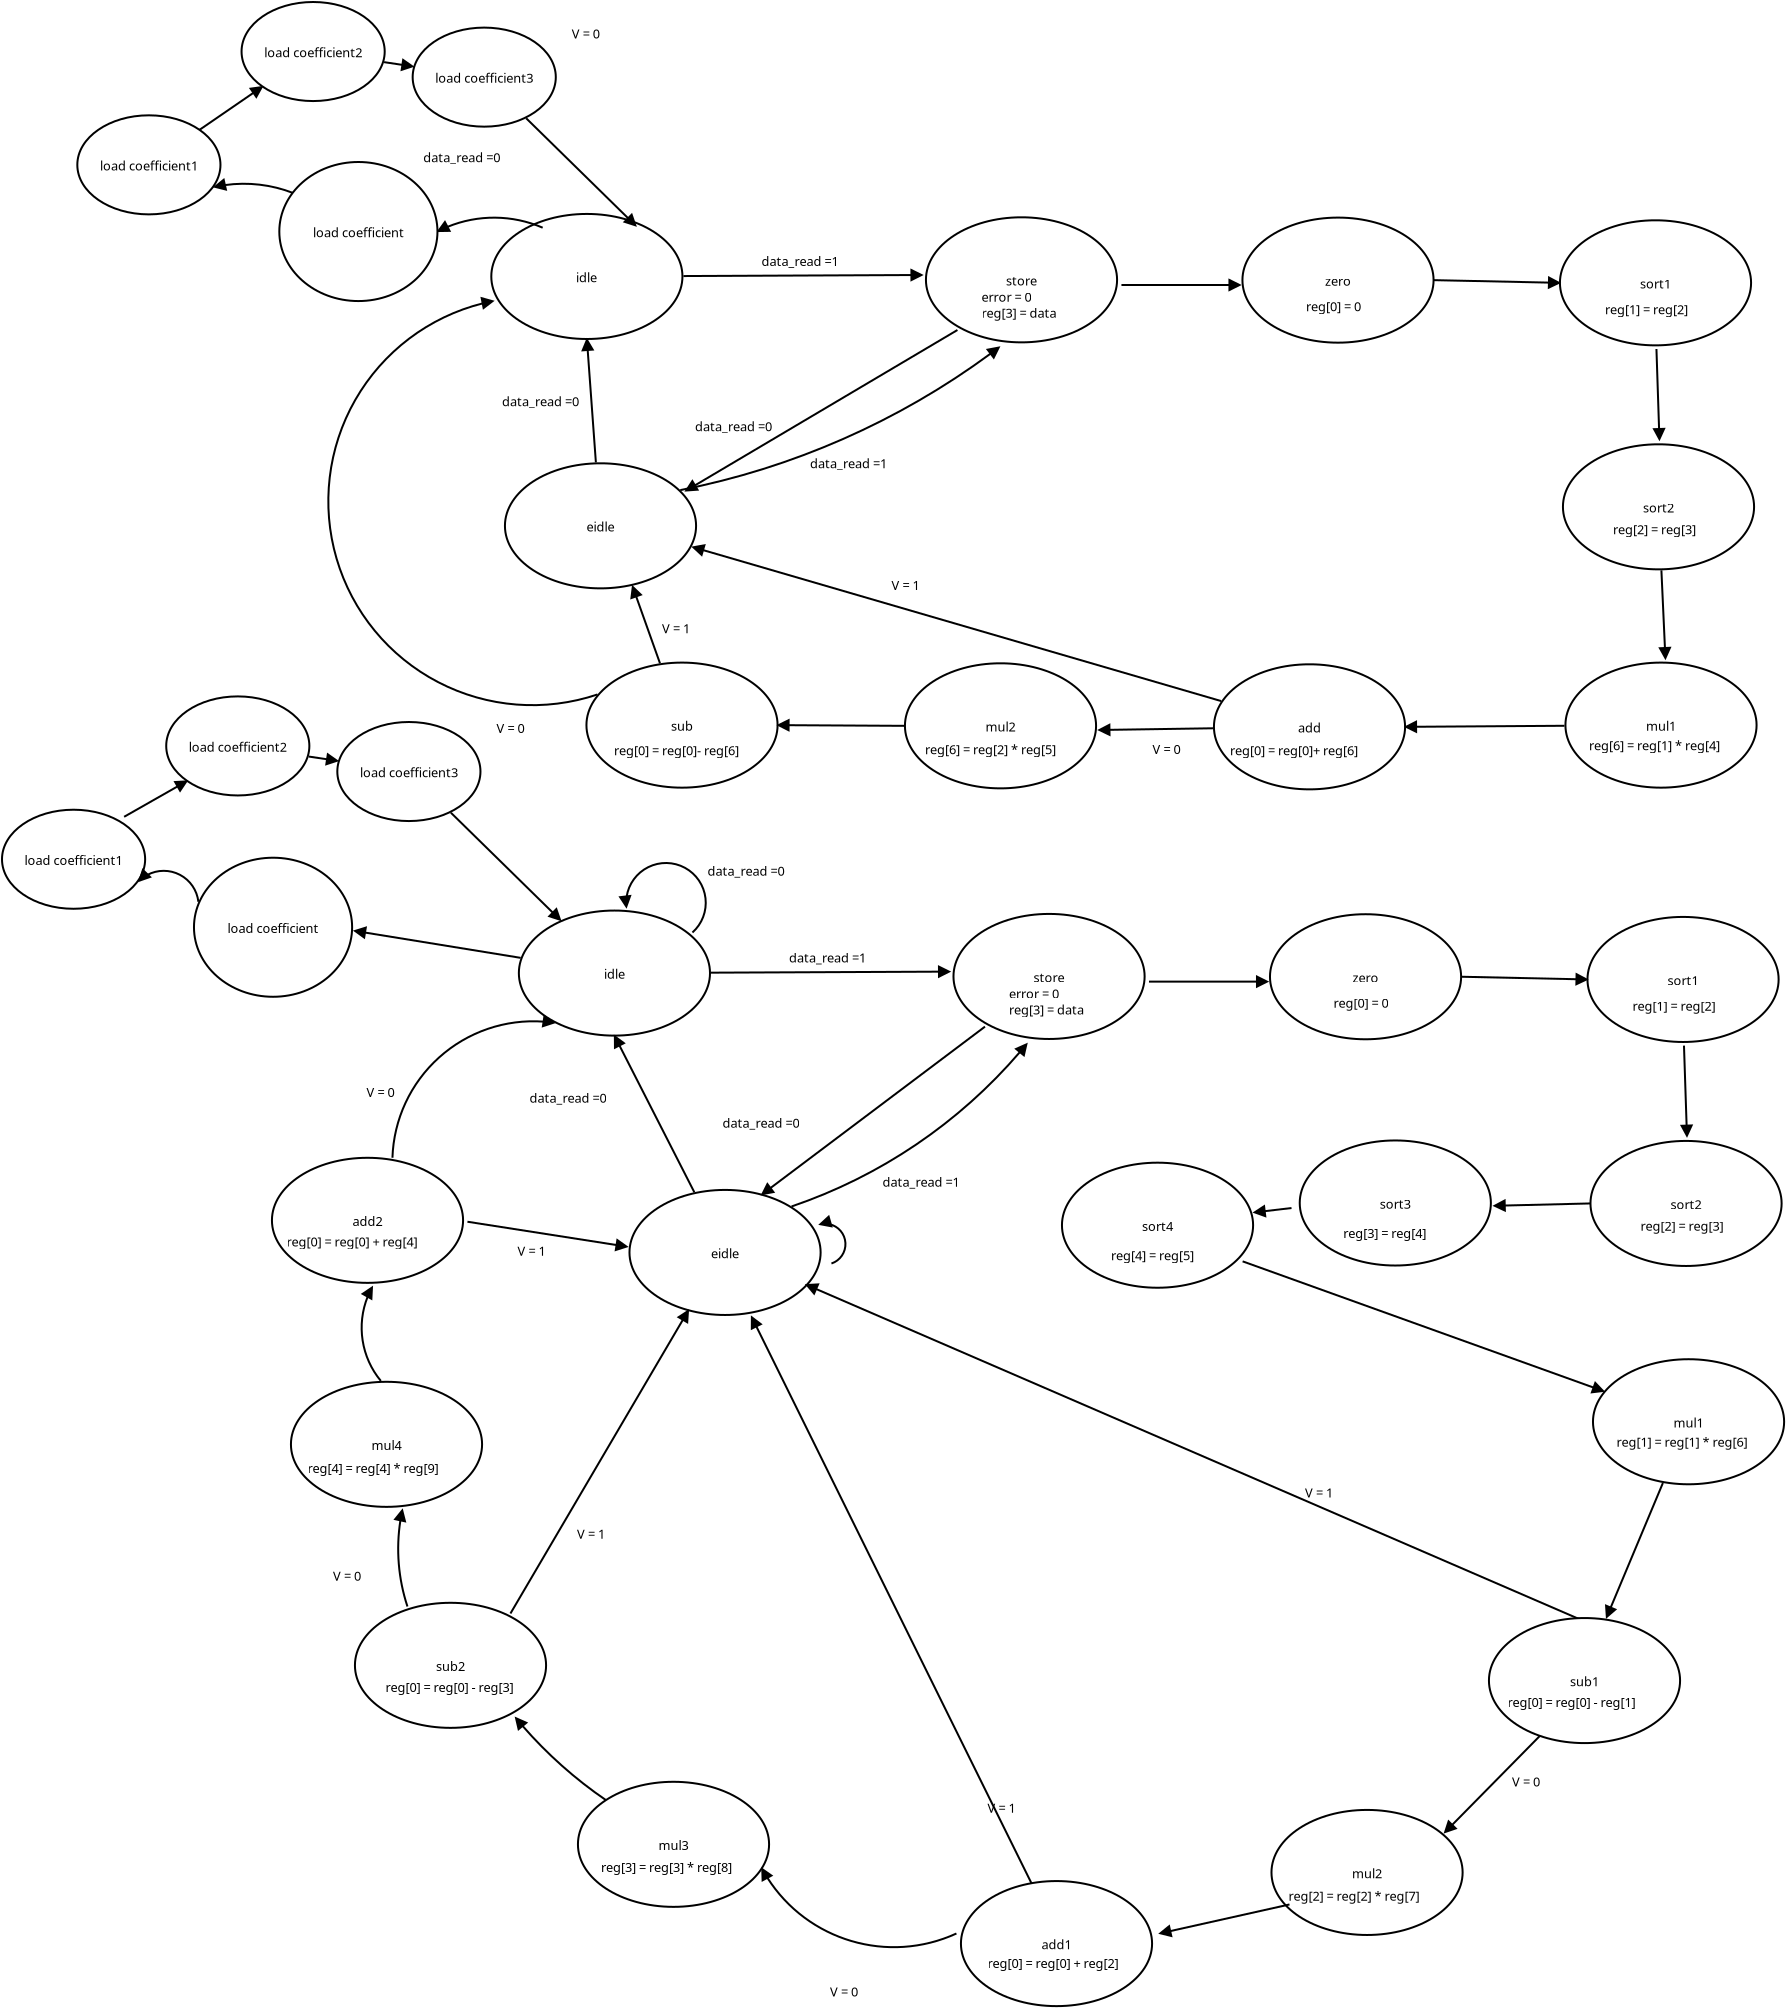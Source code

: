 <?xml version="1.0" encoding="UTF-8"?>
<dia:diagram xmlns:dia="http://www.lysator.liu.se/~alla/dia/">
  <dia:layer name="Background" visible="true" active="true">
    <dia:object type="Flowchart - Ellipse" version="0" id="O0">
      <dia:attribute name="obj_pos">
        <dia:point val="11.393,8.347"/>
      </dia:attribute>
      <dia:attribute name="obj_bb">
        <dia:rectangle val="11.343,8.297;21,14.65"/>
      </dia:attribute>
      <dia:attribute name="elem_corner">
        <dia:point val="11.393,8.347"/>
      </dia:attribute>
      <dia:attribute name="elem_width">
        <dia:real val="9.557"/>
      </dia:attribute>
      <dia:attribute name="elem_height">
        <dia:real val="6.253"/>
      </dia:attribute>
      <dia:attribute name="show_background">
        <dia:boolean val="true"/>
      </dia:attribute>
      <dia:attribute name="padding">
        <dia:real val="0.354"/>
      </dia:attribute>
      <dia:attribute name="text">
        <dia:composite type="text">
          <dia:attribute name="string">
            <dia:string>#idle#</dia:string>
          </dia:attribute>
          <dia:attribute name="font">
            <dia:font family="sans" style="0" name="Helvetica"/>
          </dia:attribute>
          <dia:attribute name="height">
            <dia:real val="0.8"/>
          </dia:attribute>
          <dia:attribute name="pos">
            <dia:point val="16.172,11.668"/>
          </dia:attribute>
          <dia:attribute name="color">
            <dia:color val="#000000"/>
          </dia:attribute>
          <dia:attribute name="alignment">
            <dia:enum val="1"/>
          </dia:attribute>
        </dia:composite>
      </dia:attribute>
    </dia:object>
    <dia:object type="Flowchart - Ellipse" version="0" id="O1">
      <dia:attribute name="obj_pos">
        <dia:point val="33.125,8.515"/>
      </dia:attribute>
      <dia:attribute name="obj_bb">
        <dia:rectangle val="33.075,8.465;42.732,14.818"/>
      </dia:attribute>
      <dia:attribute name="elem_corner">
        <dia:point val="33.125,8.515"/>
      </dia:attribute>
      <dia:attribute name="elem_width">
        <dia:real val="9.557"/>
      </dia:attribute>
      <dia:attribute name="elem_height">
        <dia:real val="6.253"/>
      </dia:attribute>
      <dia:attribute name="show_background">
        <dia:boolean val="true"/>
      </dia:attribute>
      <dia:attribute name="padding">
        <dia:real val="0.354"/>
      </dia:attribute>
      <dia:attribute name="text">
        <dia:composite type="text">
          <dia:attribute name="string">
            <dia:string>#store#</dia:string>
          </dia:attribute>
          <dia:attribute name="font">
            <dia:font family="sans" style="0" name="Helvetica"/>
          </dia:attribute>
          <dia:attribute name="height">
            <dia:real val="0.8"/>
          </dia:attribute>
          <dia:attribute name="pos">
            <dia:point val="37.903,11.837"/>
          </dia:attribute>
          <dia:attribute name="color">
            <dia:color val="#000000"/>
          </dia:attribute>
          <dia:attribute name="alignment">
            <dia:enum val="1"/>
          </dia:attribute>
        </dia:composite>
      </dia:attribute>
    </dia:object>
    <dia:object type="Flowchart - Ellipse" version="0" id="O2">
      <dia:attribute name="obj_pos">
        <dia:point val="48.95,8.53"/>
      </dia:attribute>
      <dia:attribute name="obj_bb">
        <dia:rectangle val="48.9,8.48;58.557,14.833"/>
      </dia:attribute>
      <dia:attribute name="elem_corner">
        <dia:point val="48.95,8.53"/>
      </dia:attribute>
      <dia:attribute name="elem_width">
        <dia:real val="9.557"/>
      </dia:attribute>
      <dia:attribute name="elem_height">
        <dia:real val="6.253"/>
      </dia:attribute>
      <dia:attribute name="show_background">
        <dia:boolean val="true"/>
      </dia:attribute>
      <dia:attribute name="padding">
        <dia:real val="0.354"/>
      </dia:attribute>
      <dia:attribute name="text">
        <dia:composite type="text">
          <dia:attribute name="string">
            <dia:string>#zero#</dia:string>
          </dia:attribute>
          <dia:attribute name="font">
            <dia:font family="sans" style="0" name="Helvetica"/>
          </dia:attribute>
          <dia:attribute name="height">
            <dia:real val="0.8"/>
          </dia:attribute>
          <dia:attribute name="pos">
            <dia:point val="53.728,11.852"/>
          </dia:attribute>
          <dia:attribute name="color">
            <dia:color val="#000000"/>
          </dia:attribute>
          <dia:attribute name="alignment">
            <dia:enum val="1"/>
          </dia:attribute>
        </dia:composite>
      </dia:attribute>
    </dia:object>
    <dia:object type="Flowchart - Ellipse" version="0" id="O3">
      <dia:attribute name="obj_pos">
        <dia:point val="64.825,8.665"/>
      </dia:attribute>
      <dia:attribute name="obj_bb">
        <dia:rectangle val="64.775,8.615;74.432,14.968"/>
      </dia:attribute>
      <dia:attribute name="elem_corner">
        <dia:point val="64.825,8.665"/>
      </dia:attribute>
      <dia:attribute name="elem_width">
        <dia:real val="9.557"/>
      </dia:attribute>
      <dia:attribute name="elem_height">
        <dia:real val="6.253"/>
      </dia:attribute>
      <dia:attribute name="show_background">
        <dia:boolean val="true"/>
      </dia:attribute>
      <dia:attribute name="padding">
        <dia:real val="0.354"/>
      </dia:attribute>
      <dia:attribute name="text">
        <dia:composite type="text">
          <dia:attribute name="string">
            <dia:string>#sort1#</dia:string>
          </dia:attribute>
          <dia:attribute name="font">
            <dia:font family="sans" style="0" name="Helvetica"/>
          </dia:attribute>
          <dia:attribute name="height">
            <dia:real val="0.8"/>
          </dia:attribute>
          <dia:attribute name="pos">
            <dia:point val="69.603,11.987"/>
          </dia:attribute>
          <dia:attribute name="color">
            <dia:color val="#000000"/>
          </dia:attribute>
          <dia:attribute name="alignment">
            <dia:enum val="1"/>
          </dia:attribute>
        </dia:composite>
      </dia:attribute>
    </dia:object>
    <dia:object type="Flowchart - Ellipse" version="0" id="O4">
      <dia:attribute name="obj_pos">
        <dia:point val="64.975,19.865"/>
      </dia:attribute>
      <dia:attribute name="obj_bb">
        <dia:rectangle val="64.925,19.815;74.582,26.168"/>
      </dia:attribute>
      <dia:attribute name="elem_corner">
        <dia:point val="64.975,19.865"/>
      </dia:attribute>
      <dia:attribute name="elem_width">
        <dia:real val="9.557"/>
      </dia:attribute>
      <dia:attribute name="elem_height">
        <dia:real val="6.253"/>
      </dia:attribute>
      <dia:attribute name="show_background">
        <dia:boolean val="true"/>
      </dia:attribute>
      <dia:attribute name="padding">
        <dia:real val="0.354"/>
      </dia:attribute>
      <dia:attribute name="text">
        <dia:composite type="text">
          <dia:attribute name="string">
            <dia:string>#sort2#</dia:string>
          </dia:attribute>
          <dia:attribute name="font">
            <dia:font family="sans" style="0" name="Helvetica"/>
          </dia:attribute>
          <dia:attribute name="height">
            <dia:real val="0.8"/>
          </dia:attribute>
          <dia:attribute name="pos">
            <dia:point val="69.753,23.187"/>
          </dia:attribute>
          <dia:attribute name="color">
            <dia:color val="#000000"/>
          </dia:attribute>
          <dia:attribute name="alignment">
            <dia:enum val="1"/>
          </dia:attribute>
        </dia:composite>
      </dia:attribute>
    </dia:object>
    <dia:object type="Flowchart - Ellipse" version="0" id="O5">
      <dia:attribute name="obj_pos">
        <dia:point val="65.1,30.78"/>
      </dia:attribute>
      <dia:attribute name="obj_bb">
        <dia:rectangle val="65.05,30.73;74.707,37.083"/>
      </dia:attribute>
      <dia:attribute name="elem_corner">
        <dia:point val="65.1,30.78"/>
      </dia:attribute>
      <dia:attribute name="elem_width">
        <dia:real val="9.557"/>
      </dia:attribute>
      <dia:attribute name="elem_height">
        <dia:real val="6.253"/>
      </dia:attribute>
      <dia:attribute name="show_background">
        <dia:boolean val="true"/>
      </dia:attribute>
      <dia:attribute name="padding">
        <dia:real val="0.354"/>
      </dia:attribute>
      <dia:attribute name="text">
        <dia:composite type="text">
          <dia:attribute name="string">
            <dia:string>#mul1#</dia:string>
          </dia:attribute>
          <dia:attribute name="font">
            <dia:font family="sans" style="0" name="Helvetica"/>
          </dia:attribute>
          <dia:attribute name="height">
            <dia:real val="0.8"/>
          </dia:attribute>
          <dia:attribute name="pos">
            <dia:point val="69.878,34.102"/>
          </dia:attribute>
          <dia:attribute name="color">
            <dia:color val="#000000"/>
          </dia:attribute>
          <dia:attribute name="alignment">
            <dia:enum val="1"/>
          </dia:attribute>
        </dia:composite>
      </dia:attribute>
    </dia:object>
    <dia:object type="Flowchart - Ellipse" version="0" id="O6">
      <dia:attribute name="obj_pos">
        <dia:point val="32.075,30.815"/>
      </dia:attribute>
      <dia:attribute name="obj_bb">
        <dia:rectangle val="32.025,30.765;41.682,37.118"/>
      </dia:attribute>
      <dia:attribute name="elem_corner">
        <dia:point val="32.075,30.815"/>
      </dia:attribute>
      <dia:attribute name="elem_width">
        <dia:real val="9.557"/>
      </dia:attribute>
      <dia:attribute name="elem_height">
        <dia:real val="6.253"/>
      </dia:attribute>
      <dia:attribute name="show_background">
        <dia:boolean val="true"/>
      </dia:attribute>
      <dia:attribute name="padding">
        <dia:real val="0.354"/>
      </dia:attribute>
      <dia:attribute name="text">
        <dia:composite type="text">
          <dia:attribute name="string">
            <dia:string>#mul2#</dia:string>
          </dia:attribute>
          <dia:attribute name="font">
            <dia:font family="sans" style="0" name="Helvetica"/>
          </dia:attribute>
          <dia:attribute name="height">
            <dia:real val="0.8"/>
          </dia:attribute>
          <dia:attribute name="pos">
            <dia:point val="36.853,34.137"/>
          </dia:attribute>
          <dia:attribute name="color">
            <dia:color val="#000000"/>
          </dia:attribute>
          <dia:attribute name="alignment">
            <dia:enum val="1"/>
          </dia:attribute>
        </dia:composite>
      </dia:attribute>
    </dia:object>
    <dia:object type="Flowchart - Ellipse" version="0" id="O7">
      <dia:attribute name="obj_pos">
        <dia:point val="47.525,30.865"/>
      </dia:attribute>
      <dia:attribute name="obj_bb">
        <dia:rectangle val="47.475,30.815;57.132,37.168"/>
      </dia:attribute>
      <dia:attribute name="elem_corner">
        <dia:point val="47.525,30.865"/>
      </dia:attribute>
      <dia:attribute name="elem_width">
        <dia:real val="9.557"/>
      </dia:attribute>
      <dia:attribute name="elem_height">
        <dia:real val="6.253"/>
      </dia:attribute>
      <dia:attribute name="show_background">
        <dia:boolean val="true"/>
      </dia:attribute>
      <dia:attribute name="padding">
        <dia:real val="0.354"/>
      </dia:attribute>
      <dia:attribute name="text">
        <dia:composite type="text">
          <dia:attribute name="string">
            <dia:string>#add#</dia:string>
          </dia:attribute>
          <dia:attribute name="font">
            <dia:font family="sans" style="0" name="Helvetica"/>
          </dia:attribute>
          <dia:attribute name="height">
            <dia:real val="0.8"/>
          </dia:attribute>
          <dia:attribute name="pos">
            <dia:point val="52.303,34.187"/>
          </dia:attribute>
          <dia:attribute name="color">
            <dia:color val="#000000"/>
          </dia:attribute>
          <dia:attribute name="alignment">
            <dia:enum val="1"/>
          </dia:attribute>
        </dia:composite>
      </dia:attribute>
    </dia:object>
    <dia:object type="Flowchart - Ellipse" version="0" id="O8">
      <dia:attribute name="obj_pos">
        <dia:point val="16.15,30.78"/>
      </dia:attribute>
      <dia:attribute name="obj_bb">
        <dia:rectangle val="16.1,30.73;25.757,37.083"/>
      </dia:attribute>
      <dia:attribute name="elem_corner">
        <dia:point val="16.15,30.78"/>
      </dia:attribute>
      <dia:attribute name="elem_width">
        <dia:real val="9.557"/>
      </dia:attribute>
      <dia:attribute name="elem_height">
        <dia:real val="6.253"/>
      </dia:attribute>
      <dia:attribute name="show_background">
        <dia:boolean val="true"/>
      </dia:attribute>
      <dia:attribute name="padding">
        <dia:real val="0.354"/>
      </dia:attribute>
      <dia:attribute name="text">
        <dia:composite type="text">
          <dia:attribute name="string">
            <dia:string>#sub#</dia:string>
          </dia:attribute>
          <dia:attribute name="font">
            <dia:font family="sans" style="0" name="Helvetica"/>
          </dia:attribute>
          <dia:attribute name="height">
            <dia:real val="0.8"/>
          </dia:attribute>
          <dia:attribute name="pos">
            <dia:point val="20.928,34.102"/>
          </dia:attribute>
          <dia:attribute name="color">
            <dia:color val="#000000"/>
          </dia:attribute>
          <dia:attribute name="alignment">
            <dia:enum val="1"/>
          </dia:attribute>
        </dia:composite>
      </dia:attribute>
    </dia:object>
    <dia:object type="Flowchart - Ellipse" version="0" id="O9">
      <dia:attribute name="obj_pos">
        <dia:point val="12.075,20.815"/>
      </dia:attribute>
      <dia:attribute name="obj_bb">
        <dia:rectangle val="12.025,20.765;21.682,27.118"/>
      </dia:attribute>
      <dia:attribute name="elem_corner">
        <dia:point val="12.075,20.815"/>
      </dia:attribute>
      <dia:attribute name="elem_width">
        <dia:real val="9.557"/>
      </dia:attribute>
      <dia:attribute name="elem_height">
        <dia:real val="6.253"/>
      </dia:attribute>
      <dia:attribute name="show_background">
        <dia:boolean val="true"/>
      </dia:attribute>
      <dia:attribute name="padding">
        <dia:real val="0.354"/>
      </dia:attribute>
      <dia:attribute name="text">
        <dia:composite type="text">
          <dia:attribute name="string">
            <dia:string>#eidle#</dia:string>
          </dia:attribute>
          <dia:attribute name="font">
            <dia:font family="sans" style="0" name="Helvetica"/>
          </dia:attribute>
          <dia:attribute name="height">
            <dia:real val="0.8"/>
          </dia:attribute>
          <dia:attribute name="pos">
            <dia:point val="16.853,24.137"/>
          </dia:attribute>
          <dia:attribute name="color">
            <dia:color val="#000000"/>
          </dia:attribute>
          <dia:attribute name="alignment">
            <dia:enum val="1"/>
          </dia:attribute>
        </dia:composite>
      </dia:attribute>
    </dia:object>
    <dia:object type="Standard - Line" version="0" id="O10">
      <dia:attribute name="obj_pos">
        <dia:point val="21.0,11.452"/>
      </dia:attribute>
      <dia:attribute name="obj_bb">
        <dia:rectangle val="20.949,11.072;33.062,11.733"/>
      </dia:attribute>
      <dia:attribute name="conn_endpoints">
        <dia:point val="21.0,11.452"/>
        <dia:point val="32.95,11.4"/>
      </dia:attribute>
      <dia:attribute name="numcp">
        <dia:int val="1"/>
      </dia:attribute>
      <dia:attribute name="end_arrow">
        <dia:enum val="3"/>
      </dia:attribute>
      <dia:attribute name="end_arrow_length">
        <dia:real val="0.5"/>
      </dia:attribute>
      <dia:attribute name="end_arrow_width">
        <dia:real val="0.5"/>
      </dia:attribute>
      <dia:connections>
        <dia:connection handle="0" to="O0" connection="16"/>
      </dia:connections>
    </dia:object>
    <dia:object type="Standard - Text" version="1" id="O11">
      <dia:attribute name="obj_pos">
        <dia:point val="24.9,10.95"/>
      </dia:attribute>
      <dia:attribute name="obj_bb">
        <dia:rectangle val="24.9,10.355;29.245,11.102"/>
      </dia:attribute>
      <dia:attribute name="text">
        <dia:composite type="text">
          <dia:attribute name="string">
            <dia:string>#data_read =1#</dia:string>
          </dia:attribute>
          <dia:attribute name="font">
            <dia:font family="sans" style="0" name="Helvetica"/>
          </dia:attribute>
          <dia:attribute name="height">
            <dia:real val="0.8"/>
          </dia:attribute>
          <dia:attribute name="pos">
            <dia:point val="24.9,10.95"/>
          </dia:attribute>
          <dia:attribute name="color">
            <dia:color val="#000000"/>
          </dia:attribute>
          <dia:attribute name="alignment">
            <dia:enum val="0"/>
          </dia:attribute>
        </dia:composite>
      </dia:attribute>
      <dia:attribute name="valign">
        <dia:enum val="3"/>
      </dia:attribute>
    </dia:object>
    <dia:object type="Standard - Line" version="0" id="O12">
      <dia:attribute name="obj_pos">
        <dia:point val="34.7,14.15"/>
      </dia:attribute>
      <dia:attribute name="obj_bb">
        <dia:rectangle val="21.004,14.082;34.769,22.269"/>
      </dia:attribute>
      <dia:attribute name="conn_endpoints">
        <dia:point val="34.7,14.15"/>
        <dia:point val="21.1,22.2"/>
      </dia:attribute>
      <dia:attribute name="numcp">
        <dia:int val="1"/>
      </dia:attribute>
      <dia:attribute name="end_arrow">
        <dia:enum val="3"/>
      </dia:attribute>
      <dia:attribute name="end_arrow_length">
        <dia:real val="0.5"/>
      </dia:attribute>
      <dia:attribute name="end_arrow_width">
        <dia:real val="0.5"/>
      </dia:attribute>
    </dia:object>
    <dia:object type="Standard - Text" version="1" id="O13">
      <dia:attribute name="obj_pos">
        <dia:point val="21.575,19.21"/>
      </dia:attribute>
      <dia:attribute name="obj_bb">
        <dia:rectangle val="21.575,18.615;25.918,19.363"/>
      </dia:attribute>
      <dia:attribute name="text">
        <dia:composite type="text">
          <dia:attribute name="string">
            <dia:string>#data_read =0#</dia:string>
          </dia:attribute>
          <dia:attribute name="font">
            <dia:font family="sans" style="0" name="Helvetica"/>
          </dia:attribute>
          <dia:attribute name="height">
            <dia:real val="0.8"/>
          </dia:attribute>
          <dia:attribute name="pos">
            <dia:point val="21.575,19.21"/>
          </dia:attribute>
          <dia:attribute name="color">
            <dia:color val="#000000"/>
          </dia:attribute>
          <dia:attribute name="alignment">
            <dia:enum val="0"/>
          </dia:attribute>
        </dia:composite>
      </dia:attribute>
      <dia:attribute name="valign">
        <dia:enum val="3"/>
      </dia:attribute>
    </dia:object>
    <dia:object type="Standard - Text" version="1" id="O14">
      <dia:attribute name="obj_pos">
        <dia:point val="35.903,12.742"/>
      </dia:attribute>
      <dia:attribute name="obj_bb">
        <dia:rectangle val="35.903,12.147;40.236,13.694"/>
      </dia:attribute>
      <dia:attribute name="text">
        <dia:composite type="text">
          <dia:attribute name="string">
            <dia:string>#error = 0
reg[3] = data#</dia:string>
          </dia:attribute>
          <dia:attribute name="font">
            <dia:font family="sans" style="0" name="Helvetica"/>
          </dia:attribute>
          <dia:attribute name="height">
            <dia:real val="0.8"/>
          </dia:attribute>
          <dia:attribute name="pos">
            <dia:point val="35.903,12.742"/>
          </dia:attribute>
          <dia:attribute name="color">
            <dia:color val="#000000"/>
          </dia:attribute>
          <dia:attribute name="alignment">
            <dia:enum val="0"/>
          </dia:attribute>
        </dia:composite>
      </dia:attribute>
      <dia:attribute name="valign">
        <dia:enum val="3"/>
      </dia:attribute>
    </dia:object>
    <dia:object type="Standard - Line" version="0" id="O15">
      <dia:attribute name="obj_pos">
        <dia:point val="42.9,11.9"/>
      </dia:attribute>
      <dia:attribute name="obj_bb">
        <dia:rectangle val="42.85,11.569;48.962,12.231"/>
      </dia:attribute>
      <dia:attribute name="conn_endpoints">
        <dia:point val="42.9,11.9"/>
        <dia:point val="48.85,11.9"/>
      </dia:attribute>
      <dia:attribute name="numcp">
        <dia:int val="1"/>
      </dia:attribute>
      <dia:attribute name="end_arrow">
        <dia:enum val="3"/>
      </dia:attribute>
      <dia:attribute name="end_arrow_length">
        <dia:real val="0.5"/>
      </dia:attribute>
      <dia:attribute name="end_arrow_width">
        <dia:real val="0.5"/>
      </dia:attribute>
    </dia:object>
    <dia:object type="Standard - Text" version="1" id="O16">
      <dia:attribute name="obj_pos">
        <dia:point val="52.125,13.21"/>
      </dia:attribute>
      <dia:attribute name="obj_bb">
        <dia:rectangle val="52.125,12.615;55.43,13.363"/>
      </dia:attribute>
      <dia:attribute name="text">
        <dia:composite type="text">
          <dia:attribute name="string">
            <dia:string>#reg[0] = 0#</dia:string>
          </dia:attribute>
          <dia:attribute name="font">
            <dia:font family="sans" style="0" name="Helvetica"/>
          </dia:attribute>
          <dia:attribute name="height">
            <dia:real val="0.8"/>
          </dia:attribute>
          <dia:attribute name="pos">
            <dia:point val="52.125,13.21"/>
          </dia:attribute>
          <dia:attribute name="color">
            <dia:color val="#000000"/>
          </dia:attribute>
          <dia:attribute name="alignment">
            <dia:enum val="0"/>
          </dia:attribute>
        </dia:composite>
      </dia:attribute>
      <dia:attribute name="valign">
        <dia:enum val="3"/>
      </dia:attribute>
    </dia:object>
    <dia:object type="Standard - Line" version="0" id="O17">
      <dia:attribute name="obj_pos">
        <dia:point val="58.507,11.657"/>
      </dia:attribute>
      <dia:attribute name="obj_bb">
        <dia:rectangle val="58.456,11.449;64.937,12.111"/>
      </dia:attribute>
      <dia:attribute name="conn_endpoints">
        <dia:point val="58.507,11.657"/>
        <dia:point val="64.825,11.792"/>
      </dia:attribute>
      <dia:attribute name="numcp">
        <dia:int val="1"/>
      </dia:attribute>
      <dia:attribute name="end_arrow">
        <dia:enum val="3"/>
      </dia:attribute>
      <dia:attribute name="end_arrow_length">
        <dia:real val="0.5"/>
      </dia:attribute>
      <dia:attribute name="end_arrow_width">
        <dia:real val="0.5"/>
      </dia:attribute>
      <dia:connections>
        <dia:connection handle="0" to="O2" connection="0"/>
        <dia:connection handle="1" to="O3" connection="8"/>
      </dia:connections>
    </dia:object>
    <dia:object type="Standard - Line" version="0" id="O18">
      <dia:attribute name="obj_pos">
        <dia:point val="69.65,15.1"/>
      </dia:attribute>
      <dia:attribute name="obj_bb">
        <dia:rectangle val="69.451,15.048;70.113,19.762"/>
      </dia:attribute>
      <dia:attribute name="conn_endpoints">
        <dia:point val="69.65,15.1"/>
        <dia:point val="69.8,19.65"/>
      </dia:attribute>
      <dia:attribute name="numcp">
        <dia:int val="1"/>
      </dia:attribute>
      <dia:attribute name="end_arrow">
        <dia:enum val="3"/>
      </dia:attribute>
      <dia:attribute name="end_arrow_length">
        <dia:real val="0.5"/>
      </dia:attribute>
      <dia:attribute name="end_arrow_width">
        <dia:real val="0.5"/>
      </dia:attribute>
    </dia:object>
    <dia:object type="Standard - Line" version="0" id="O19">
      <dia:attribute name="obj_pos">
        <dia:point val="69.898,26.167"/>
      </dia:attribute>
      <dia:attribute name="obj_bb">
        <dia:rectangle val="69.744,26.114;70.406,30.712"/>
      </dia:attribute>
      <dia:attribute name="conn_endpoints">
        <dia:point val="69.898,26.167"/>
        <dia:point val="70.1,30.6"/>
      </dia:attribute>
      <dia:attribute name="numcp">
        <dia:int val="1"/>
      </dia:attribute>
      <dia:attribute name="end_arrow">
        <dia:enum val="3"/>
      </dia:attribute>
      <dia:attribute name="end_arrow_length">
        <dia:real val="0.5"/>
      </dia:attribute>
      <dia:attribute name="end_arrow_width">
        <dia:real val="0.5"/>
      </dia:attribute>
      <dia:connections>
        <dia:connection handle="0" to="O4" connection="16"/>
      </dia:connections>
    </dia:object>
    <dia:object type="Standard - Line" version="0" id="O20">
      <dia:attribute name="obj_pos">
        <dia:point val="65.051,33.939"/>
      </dia:attribute>
      <dia:attribute name="obj_bb">
        <dia:rectangle val="56.97,33.657;65.101,34.319"/>
      </dia:attribute>
      <dia:attribute name="conn_endpoints">
        <dia:point val="65.051,33.939"/>
        <dia:point val="57.082,33.992"/>
      </dia:attribute>
      <dia:attribute name="numcp">
        <dia:int val="1"/>
      </dia:attribute>
      <dia:attribute name="end_arrow">
        <dia:enum val="3"/>
      </dia:attribute>
      <dia:attribute name="end_arrow_length">
        <dia:real val="0.5"/>
      </dia:attribute>
      <dia:attribute name="end_arrow_width">
        <dia:real val="0.5"/>
      </dia:attribute>
      <dia:connections>
        <dia:connection handle="0" to="O5" connection="16"/>
        <dia:connection handle="1" to="O7" connection="0"/>
      </dia:connections>
    </dia:object>
    <dia:object type="Standard - Line" version="0" id="O21">
      <dia:attribute name="obj_pos">
        <dia:point val="47.476,34.064"/>
      </dia:attribute>
      <dia:attribute name="obj_bb">
        <dia:rectangle val="41.638,33.811;47.527,34.473"/>
      </dia:attribute>
      <dia:attribute name="conn_endpoints">
        <dia:point val="47.476,34.064"/>
        <dia:point val="41.75,34.15"/>
      </dia:attribute>
      <dia:attribute name="numcp">
        <dia:int val="1"/>
      </dia:attribute>
      <dia:attribute name="end_arrow">
        <dia:enum val="3"/>
      </dia:attribute>
      <dia:attribute name="end_arrow_length">
        <dia:real val="0.5"/>
      </dia:attribute>
      <dia:attribute name="end_arrow_width">
        <dia:real val="0.5"/>
      </dia:attribute>
      <dia:connections>
        <dia:connection handle="0" to="O7" connection="16"/>
      </dia:connections>
    </dia:object>
    <dia:object type="Standard - Line" version="0" id="O22">
      <dia:attribute name="obj_pos">
        <dia:point val="32.075,33.942"/>
      </dia:attribute>
      <dia:attribute name="obj_bb">
        <dia:rectangle val="25.595,33.579;32.125,34.241"/>
      </dia:attribute>
      <dia:attribute name="conn_endpoints">
        <dia:point val="32.075,33.942"/>
        <dia:point val="25.707,33.907"/>
      </dia:attribute>
      <dia:attribute name="numcp">
        <dia:int val="1"/>
      </dia:attribute>
      <dia:attribute name="end_arrow">
        <dia:enum val="3"/>
      </dia:attribute>
      <dia:attribute name="end_arrow_length">
        <dia:real val="0.5"/>
      </dia:attribute>
      <dia:attribute name="end_arrow_width">
        <dia:real val="0.5"/>
      </dia:attribute>
      <dia:connections>
        <dia:connection handle="0" to="O6" connection="8"/>
        <dia:connection handle="1" to="O8" connection="0"/>
      </dia:connections>
    </dia:object>
    <dia:object type="Standard - Arc" version="0" id="O23">
      <dia:attribute name="obj_pos">
        <dia:point val="20.928,33.907"/>
      </dia:attribute>
      <dia:attribute name="obj_bb">
        <dia:rectangle val="3.748,12.587;20.994,35.336"/>
      </dia:attribute>
      <dia:attribute name="conn_endpoints">
        <dia:point val="20.928,33.907"/>
        <dia:point val="11.5,12.7"/>
      </dia:attribute>
      <dia:attribute name="curve_distance">
        <dia:real val="-12.49"/>
      </dia:attribute>
      <dia:attribute name="end_arrow">
        <dia:enum val="3"/>
      </dia:attribute>
      <dia:attribute name="end_arrow_length">
        <dia:real val="0.5"/>
      </dia:attribute>
      <dia:attribute name="end_arrow_width">
        <dia:real val="0.5"/>
      </dia:attribute>
      <dia:connections>
        <dia:connection handle="0" to="O8" connection="16"/>
      </dia:connections>
    </dia:object>
    <dia:object type="Standard - Line" version="0" id="O24">
      <dia:attribute name="obj_pos">
        <dia:point val="19.827,30.815"/>
      </dia:attribute>
      <dia:attribute name="obj_bb">
        <dia:rectangle val="18.318,26.845;19.891,30.879"/>
      </dia:attribute>
      <dia:attribute name="conn_endpoints">
        <dia:point val="19.827,30.815"/>
        <dia:point val="18.45,26.95"/>
      </dia:attribute>
      <dia:attribute name="numcp">
        <dia:int val="1"/>
      </dia:attribute>
      <dia:attribute name="end_arrow">
        <dia:enum val="3"/>
      </dia:attribute>
      <dia:attribute name="end_arrow_length">
        <dia:real val="0.5"/>
      </dia:attribute>
      <dia:attribute name="end_arrow_width">
        <dia:real val="0.5"/>
      </dia:attribute>
      <dia:connections>
        <dia:connection handle="0" to="O8" connection="16"/>
      </dia:connections>
    </dia:object>
    <dia:object type="Standard - Line" version="0" id="O25">
      <dia:attribute name="obj_pos">
        <dia:point val="47.891,32.706"/>
      </dia:attribute>
      <dia:attribute name="obj_bb">
        <dia:rectangle val="21.343,24.836;47.953,32.768"/>
      </dia:attribute>
      <dia:attribute name="conn_endpoints">
        <dia:point val="47.891,32.706"/>
        <dia:point val="21.45,25"/>
      </dia:attribute>
      <dia:attribute name="numcp">
        <dia:int val="1"/>
      </dia:attribute>
      <dia:attribute name="end_arrow">
        <dia:enum val="3"/>
      </dia:attribute>
      <dia:attribute name="end_arrow_length">
        <dia:real val="0.5"/>
      </dia:attribute>
      <dia:attribute name="end_arrow_width">
        <dia:real val="0.5"/>
      </dia:attribute>
      <dia:connections>
        <dia:connection handle="0" to="O7" connection="16"/>
      </dia:connections>
    </dia:object>
    <dia:object type="Standard - Text" version="1" id="O26">
      <dia:attribute name="obj_pos">
        <dia:point val="31.4,27.15"/>
      </dia:attribute>
      <dia:attribute name="obj_bb">
        <dia:rectangle val="31.4,26.555;33.188,27.302"/>
      </dia:attribute>
      <dia:attribute name="text">
        <dia:composite type="text">
          <dia:attribute name="string">
            <dia:string>#V = 1#</dia:string>
          </dia:attribute>
          <dia:attribute name="font">
            <dia:font family="sans" style="0" name="Helvetica"/>
          </dia:attribute>
          <dia:attribute name="height">
            <dia:real val="0.8"/>
          </dia:attribute>
          <dia:attribute name="pos">
            <dia:point val="31.4,27.15"/>
          </dia:attribute>
          <dia:attribute name="color">
            <dia:color val="#000000"/>
          </dia:attribute>
          <dia:attribute name="alignment">
            <dia:enum val="0"/>
          </dia:attribute>
        </dia:composite>
      </dia:attribute>
      <dia:attribute name="valign">
        <dia:enum val="3"/>
      </dia:attribute>
    </dia:object>
    <dia:object type="Standard - Text" version="1" id="O27">
      <dia:attribute name="obj_pos">
        <dia:point val="19.925,29.31"/>
      </dia:attribute>
      <dia:attribute name="obj_bb">
        <dia:rectangle val="19.925,28.715;21.712,29.462"/>
      </dia:attribute>
      <dia:attribute name="text">
        <dia:composite type="text">
          <dia:attribute name="string">
            <dia:string>#V = 1#</dia:string>
          </dia:attribute>
          <dia:attribute name="font">
            <dia:font family="sans" style="0" name="Helvetica"/>
          </dia:attribute>
          <dia:attribute name="height">
            <dia:real val="0.8"/>
          </dia:attribute>
          <dia:attribute name="pos">
            <dia:point val="19.925,29.31"/>
          </dia:attribute>
          <dia:attribute name="color">
            <dia:color val="#000000"/>
          </dia:attribute>
          <dia:attribute name="alignment">
            <dia:enum val="0"/>
          </dia:attribute>
        </dia:composite>
      </dia:attribute>
      <dia:attribute name="valign">
        <dia:enum val="3"/>
      </dia:attribute>
    </dia:object>
    <dia:object type="Standard - Text" version="1" id="O28">
      <dia:attribute name="obj_pos">
        <dia:point val="44.45,35.35"/>
      </dia:attribute>
      <dia:attribute name="obj_bb">
        <dia:rectangle val="44.45,34.755;46.235,35.502"/>
      </dia:attribute>
      <dia:attribute name="text">
        <dia:composite type="text">
          <dia:attribute name="string">
            <dia:string>#V = 0#</dia:string>
          </dia:attribute>
          <dia:attribute name="font">
            <dia:font family="sans" style="0" name="Helvetica"/>
          </dia:attribute>
          <dia:attribute name="height">
            <dia:real val="0.8"/>
          </dia:attribute>
          <dia:attribute name="pos">
            <dia:point val="44.45,35.35"/>
          </dia:attribute>
          <dia:attribute name="color">
            <dia:color val="#000000"/>
          </dia:attribute>
          <dia:attribute name="alignment">
            <dia:enum val="0"/>
          </dia:attribute>
        </dia:composite>
      </dia:attribute>
      <dia:attribute name="valign">
        <dia:enum val="3"/>
      </dia:attribute>
    </dia:object>
    <dia:object type="Standard - Text" version="1" id="O29">
      <dia:attribute name="obj_pos">
        <dia:point val="11.65,34.3"/>
      </dia:attribute>
      <dia:attribute name="obj_bb">
        <dia:rectangle val="11.65,33.705;13.435,34.453"/>
      </dia:attribute>
      <dia:attribute name="text">
        <dia:composite type="text">
          <dia:attribute name="string">
            <dia:string>#V = 0#</dia:string>
          </dia:attribute>
          <dia:attribute name="font">
            <dia:font family="sans" style="0" name="Helvetica"/>
          </dia:attribute>
          <dia:attribute name="height">
            <dia:real val="0.8"/>
          </dia:attribute>
          <dia:attribute name="pos">
            <dia:point val="11.65,34.3"/>
          </dia:attribute>
          <dia:attribute name="color">
            <dia:color val="#000000"/>
          </dia:attribute>
          <dia:attribute name="alignment">
            <dia:enum val="0"/>
          </dia:attribute>
        </dia:composite>
      </dia:attribute>
      <dia:attribute name="valign">
        <dia:enum val="3"/>
      </dia:attribute>
    </dia:object>
    <dia:object type="Standard - Text" version="1" id="O30">
      <dia:attribute name="obj_pos">
        <dia:point val="67.075,13.36"/>
      </dia:attribute>
      <dia:attribute name="obj_bb">
        <dia:rectangle val="67.075,12.765;71.935,13.512"/>
      </dia:attribute>
      <dia:attribute name="text">
        <dia:composite type="text">
          <dia:attribute name="string">
            <dia:string>#reg[1] = reg[2]#</dia:string>
          </dia:attribute>
          <dia:attribute name="font">
            <dia:font family="sans" style="0" name="Helvetica"/>
          </dia:attribute>
          <dia:attribute name="height">
            <dia:real val="0.8"/>
          </dia:attribute>
          <dia:attribute name="pos">
            <dia:point val="67.075,13.36"/>
          </dia:attribute>
          <dia:attribute name="color">
            <dia:color val="#000000"/>
          </dia:attribute>
          <dia:attribute name="alignment">
            <dia:enum val="0"/>
          </dia:attribute>
        </dia:composite>
      </dia:attribute>
      <dia:attribute name="valign">
        <dia:enum val="3"/>
      </dia:attribute>
    </dia:object>
    <dia:object type="Standard - Text" version="1" id="O31">
      <dia:attribute name="obj_pos">
        <dia:point val="67.475,24.36"/>
      </dia:attribute>
      <dia:attribute name="obj_bb">
        <dia:rectangle val="67.475,23.765;72.332,24.512"/>
      </dia:attribute>
      <dia:attribute name="text">
        <dia:composite type="text">
          <dia:attribute name="string">
            <dia:string>#reg[2] = reg[3]#</dia:string>
          </dia:attribute>
          <dia:attribute name="font">
            <dia:font family="sans" style="0" name="Helvetica"/>
          </dia:attribute>
          <dia:attribute name="height">
            <dia:real val="0.8"/>
          </dia:attribute>
          <dia:attribute name="pos">
            <dia:point val="67.475,24.36"/>
          </dia:attribute>
          <dia:attribute name="color">
            <dia:color val="#000000"/>
          </dia:attribute>
          <dia:attribute name="alignment">
            <dia:enum val="0"/>
          </dia:attribute>
        </dia:composite>
      </dia:attribute>
      <dia:attribute name="valign">
        <dia:enum val="3"/>
      </dia:attribute>
    </dia:object>
    <dia:object type="Standard - Text" version="1" id="O32">
      <dia:attribute name="obj_pos">
        <dia:point val="66.275,35.16"/>
      </dia:attribute>
      <dia:attribute name="obj_bb">
        <dia:rectangle val="66.275,34.565;73.812,35.312"/>
      </dia:attribute>
      <dia:attribute name="text">
        <dia:composite type="text">
          <dia:attribute name="string">
            <dia:string>#reg[6] = reg[1] * reg[4]#</dia:string>
          </dia:attribute>
          <dia:attribute name="font">
            <dia:font family="sans" style="0" name="Helvetica"/>
          </dia:attribute>
          <dia:attribute name="height">
            <dia:real val="0.8"/>
          </dia:attribute>
          <dia:attribute name="pos">
            <dia:point val="66.275,35.16"/>
          </dia:attribute>
          <dia:attribute name="color">
            <dia:color val="#000000"/>
          </dia:attribute>
          <dia:attribute name="alignment">
            <dia:enum val="0"/>
          </dia:attribute>
        </dia:composite>
      </dia:attribute>
      <dia:attribute name="valign">
        <dia:enum val="3"/>
      </dia:attribute>
    </dia:object>
    <dia:object type="Standard - Text" version="1" id="O33">
      <dia:attribute name="obj_pos">
        <dia:point val="33.075,35.36"/>
      </dia:attribute>
      <dia:attribute name="obj_bb">
        <dia:rectangle val="33.075,34.765;40.615,35.513"/>
      </dia:attribute>
      <dia:attribute name="text">
        <dia:composite type="text">
          <dia:attribute name="string">
            <dia:string>#reg[6] = reg[2] * reg[5]#</dia:string>
          </dia:attribute>
          <dia:attribute name="font">
            <dia:font family="sans" style="0" name="Helvetica"/>
          </dia:attribute>
          <dia:attribute name="height">
            <dia:real val="0.8"/>
          </dia:attribute>
          <dia:attribute name="pos">
            <dia:point val="33.075,35.36"/>
          </dia:attribute>
          <dia:attribute name="color">
            <dia:color val="#000000"/>
          </dia:attribute>
          <dia:attribute name="alignment">
            <dia:enum val="0"/>
          </dia:attribute>
        </dia:composite>
      </dia:attribute>
      <dia:attribute name="valign">
        <dia:enum val="3"/>
      </dia:attribute>
    </dia:object>
    <dia:object type="Standard - Text" version="1" id="O34">
      <dia:attribute name="obj_pos">
        <dia:point val="48.325,35.41"/>
      </dia:attribute>
      <dia:attribute name="obj_bb">
        <dia:rectangle val="48.325,34.815;55.875,35.562"/>
      </dia:attribute>
      <dia:attribute name="text">
        <dia:composite type="text">
          <dia:attribute name="string">
            <dia:string>#reg[0] = reg[0]+ reg[6]#</dia:string>
          </dia:attribute>
          <dia:attribute name="font">
            <dia:font family="sans" style="0" name="Helvetica"/>
          </dia:attribute>
          <dia:attribute name="height">
            <dia:real val="0.8"/>
          </dia:attribute>
          <dia:attribute name="pos">
            <dia:point val="48.325,35.41"/>
          </dia:attribute>
          <dia:attribute name="color">
            <dia:color val="#000000"/>
          </dia:attribute>
          <dia:attribute name="alignment">
            <dia:enum val="0"/>
          </dia:attribute>
        </dia:composite>
      </dia:attribute>
      <dia:attribute name="valign">
        <dia:enum val="3"/>
      </dia:attribute>
    </dia:object>
    <dia:object type="Standard - Text" version="1" id="O35">
      <dia:attribute name="obj_pos">
        <dia:point val="17.525,35.41"/>
      </dia:attribute>
      <dia:attribute name="obj_bb">
        <dia:rectangle val="17.525,34.815;24.77,35.562"/>
      </dia:attribute>
      <dia:attribute name="text">
        <dia:composite type="text">
          <dia:attribute name="string">
            <dia:string>#reg[0] = reg[0]- reg[6]#</dia:string>
          </dia:attribute>
          <dia:attribute name="font">
            <dia:font family="sans" style="0" name="Helvetica"/>
          </dia:attribute>
          <dia:attribute name="height">
            <dia:real val="0.8"/>
          </dia:attribute>
          <dia:attribute name="pos">
            <dia:point val="17.525,35.41"/>
          </dia:attribute>
          <dia:attribute name="color">
            <dia:color val="#000000"/>
          </dia:attribute>
          <dia:attribute name="alignment">
            <dia:enum val="0"/>
          </dia:attribute>
        </dia:composite>
      </dia:attribute>
      <dia:attribute name="valign">
        <dia:enum val="3"/>
      </dia:attribute>
    </dia:object>
    <dia:object type="Standard - Line" version="0" id="O36">
      <dia:attribute name="obj_pos">
        <dia:point val="16.622,20.769"/>
      </dia:attribute>
      <dia:attribute name="obj_bb">
        <dia:rectangle val="15.882,14.489;16.675,20.822"/>
      </dia:attribute>
      <dia:attribute name="conn_endpoints">
        <dia:point val="16.622,20.769"/>
        <dia:point val="16.172,14.6"/>
      </dia:attribute>
      <dia:attribute name="numcp">
        <dia:int val="1"/>
      </dia:attribute>
      <dia:attribute name="end_arrow">
        <dia:enum val="3"/>
      </dia:attribute>
      <dia:attribute name="end_arrow_length">
        <dia:real val="0.5"/>
      </dia:attribute>
      <dia:attribute name="end_arrow_width">
        <dia:real val="0.5"/>
      </dia:attribute>
      <dia:connections>
        <dia:connection handle="0" to="O9" connection="16"/>
        <dia:connection handle="1" to="O0" connection="12"/>
      </dia:connections>
    </dia:object>
    <dia:object type="Standard - Text" version="1" id="O37">
      <dia:attribute name="obj_pos">
        <dia:point val="11.925,17.96"/>
      </dia:attribute>
      <dia:attribute name="obj_bb">
        <dia:rectangle val="11.925,17.365;16.267,18.113"/>
      </dia:attribute>
      <dia:attribute name="text">
        <dia:composite type="text">
          <dia:attribute name="string">
            <dia:string>#data_read =0#</dia:string>
          </dia:attribute>
          <dia:attribute name="font">
            <dia:font family="sans" style="0" name="Helvetica"/>
          </dia:attribute>
          <dia:attribute name="height">
            <dia:real val="0.8"/>
          </dia:attribute>
          <dia:attribute name="pos">
            <dia:point val="11.925,17.96"/>
          </dia:attribute>
          <dia:attribute name="color">
            <dia:color val="#000000"/>
          </dia:attribute>
          <dia:attribute name="alignment">
            <dia:enum val="0"/>
          </dia:attribute>
        </dia:composite>
      </dia:attribute>
      <dia:attribute name="valign">
        <dia:enum val="3"/>
      </dia:attribute>
    </dia:object>
    <dia:object type="Standard - Arc" version="0" id="O38">
      <dia:attribute name="obj_pos">
        <dia:point val="16.853,23.942"/>
      </dia:attribute>
      <dia:attribute name="obj_bb">
        <dia:rectangle val="16.787,14.934;36.866,24.008"/>
      </dia:attribute>
      <dia:attribute name="conn_endpoints">
        <dia:point val="16.853,23.942"/>
        <dia:point val="36.8,15"/>
      </dia:attribute>
      <dia:attribute name="curve_distance">
        <dia:real val="1"/>
      </dia:attribute>
      <dia:attribute name="end_arrow">
        <dia:enum val="3"/>
      </dia:attribute>
      <dia:attribute name="end_arrow_length">
        <dia:real val="0.5"/>
      </dia:attribute>
      <dia:attribute name="end_arrow_width">
        <dia:real val="0.5"/>
      </dia:attribute>
      <dia:connections>
        <dia:connection handle="0" to="O9" connection="16"/>
      </dia:connections>
    </dia:object>
    <dia:object type="Standard - Text" version="1" id="O39">
      <dia:attribute name="obj_pos">
        <dia:point val="27.325,21.06"/>
      </dia:attribute>
      <dia:attribute name="obj_bb">
        <dia:rectangle val="27.325,20.465;31.67,21.212"/>
      </dia:attribute>
      <dia:attribute name="text">
        <dia:composite type="text">
          <dia:attribute name="string">
            <dia:string>#data_read =1#</dia:string>
          </dia:attribute>
          <dia:attribute name="font">
            <dia:font family="sans" style="0" name="Helvetica"/>
          </dia:attribute>
          <dia:attribute name="height">
            <dia:real val="0.8"/>
          </dia:attribute>
          <dia:attribute name="pos">
            <dia:point val="27.325,21.06"/>
          </dia:attribute>
          <dia:attribute name="color">
            <dia:color val="#000000"/>
          </dia:attribute>
          <dia:attribute name="alignment">
            <dia:enum val="0"/>
          </dia:attribute>
        </dia:composite>
      </dia:attribute>
      <dia:attribute name="valign">
        <dia:enum val="3"/>
      </dia:attribute>
    </dia:object>
    <dia:object type="Flowchart - Ellipse" version="0" id="O40">
      <dia:attribute name="obj_pos">
        <dia:point val="12.771,43.178"/>
      </dia:attribute>
      <dia:attribute name="obj_bb">
        <dia:rectangle val="12.721,43.127;22.377,49.481"/>
      </dia:attribute>
      <dia:attribute name="elem_corner">
        <dia:point val="12.771,43.178"/>
      </dia:attribute>
      <dia:attribute name="elem_width">
        <dia:real val="9.557"/>
      </dia:attribute>
      <dia:attribute name="elem_height">
        <dia:real val="6.253"/>
      </dia:attribute>
      <dia:attribute name="show_background">
        <dia:boolean val="true"/>
      </dia:attribute>
      <dia:attribute name="padding">
        <dia:real val="0.354"/>
      </dia:attribute>
      <dia:attribute name="text">
        <dia:composite type="text">
          <dia:attribute name="string">
            <dia:string>#idle#</dia:string>
          </dia:attribute>
          <dia:attribute name="font">
            <dia:font family="sans" style="0" name="Helvetica"/>
          </dia:attribute>
          <dia:attribute name="height">
            <dia:real val="0.8"/>
          </dia:attribute>
          <dia:attribute name="pos">
            <dia:point val="17.549,46.499"/>
          </dia:attribute>
          <dia:attribute name="color">
            <dia:color val="#000000"/>
          </dia:attribute>
          <dia:attribute name="alignment">
            <dia:enum val="1"/>
          </dia:attribute>
        </dia:composite>
      </dia:attribute>
    </dia:object>
    <dia:object type="Flowchart - Ellipse" version="0" id="O41">
      <dia:attribute name="obj_pos">
        <dia:point val="34.502,43.346"/>
      </dia:attribute>
      <dia:attribute name="obj_bb">
        <dia:rectangle val="34.452,43.296;44.109,49.649"/>
      </dia:attribute>
      <dia:attribute name="elem_corner">
        <dia:point val="34.502,43.346"/>
      </dia:attribute>
      <dia:attribute name="elem_width">
        <dia:real val="9.557"/>
      </dia:attribute>
      <dia:attribute name="elem_height">
        <dia:real val="6.253"/>
      </dia:attribute>
      <dia:attribute name="show_background">
        <dia:boolean val="true"/>
      </dia:attribute>
      <dia:attribute name="padding">
        <dia:real val="0.354"/>
      </dia:attribute>
      <dia:attribute name="text">
        <dia:composite type="text">
          <dia:attribute name="string">
            <dia:string>#store#</dia:string>
          </dia:attribute>
          <dia:attribute name="font">
            <dia:font family="sans" style="0" name="Helvetica"/>
          </dia:attribute>
          <dia:attribute name="height">
            <dia:real val="0.8"/>
          </dia:attribute>
          <dia:attribute name="pos">
            <dia:point val="39.281,46.668"/>
          </dia:attribute>
          <dia:attribute name="color">
            <dia:color val="#000000"/>
          </dia:attribute>
          <dia:attribute name="alignment">
            <dia:enum val="1"/>
          </dia:attribute>
        </dia:composite>
      </dia:attribute>
    </dia:object>
    <dia:object type="Flowchart - Ellipse" version="0" id="O42">
      <dia:attribute name="obj_pos">
        <dia:point val="50.327,43.361"/>
      </dia:attribute>
      <dia:attribute name="obj_bb">
        <dia:rectangle val="50.277,43.311;59.934,49.664"/>
      </dia:attribute>
      <dia:attribute name="elem_corner">
        <dia:point val="50.327,43.361"/>
      </dia:attribute>
      <dia:attribute name="elem_width">
        <dia:real val="9.557"/>
      </dia:attribute>
      <dia:attribute name="elem_height">
        <dia:real val="6.253"/>
      </dia:attribute>
      <dia:attribute name="show_background">
        <dia:boolean val="true"/>
      </dia:attribute>
      <dia:attribute name="padding">
        <dia:real val="0.354"/>
      </dia:attribute>
      <dia:attribute name="text">
        <dia:composite type="text">
          <dia:attribute name="string">
            <dia:string>#zero#</dia:string>
          </dia:attribute>
          <dia:attribute name="font">
            <dia:font family="sans" style="0" name="Helvetica"/>
          </dia:attribute>
          <dia:attribute name="height">
            <dia:real val="0.8"/>
          </dia:attribute>
          <dia:attribute name="pos">
            <dia:point val="55.106,46.683"/>
          </dia:attribute>
          <dia:attribute name="color">
            <dia:color val="#000000"/>
          </dia:attribute>
          <dia:attribute name="alignment">
            <dia:enum val="1"/>
          </dia:attribute>
        </dia:composite>
      </dia:attribute>
    </dia:object>
    <dia:object type="Flowchart - Ellipse" version="0" id="O43">
      <dia:attribute name="obj_pos">
        <dia:point val="66.202,43.496"/>
      </dia:attribute>
      <dia:attribute name="obj_bb">
        <dia:rectangle val="66.152,43.446;75.809,49.799"/>
      </dia:attribute>
      <dia:attribute name="elem_corner">
        <dia:point val="66.202,43.496"/>
      </dia:attribute>
      <dia:attribute name="elem_width">
        <dia:real val="9.557"/>
      </dia:attribute>
      <dia:attribute name="elem_height">
        <dia:real val="6.253"/>
      </dia:attribute>
      <dia:attribute name="show_background">
        <dia:boolean val="true"/>
      </dia:attribute>
      <dia:attribute name="padding">
        <dia:real val="0.354"/>
      </dia:attribute>
      <dia:attribute name="text">
        <dia:composite type="text">
          <dia:attribute name="string">
            <dia:string>#sort1#</dia:string>
          </dia:attribute>
          <dia:attribute name="font">
            <dia:font family="sans" style="0" name="Helvetica"/>
          </dia:attribute>
          <dia:attribute name="height">
            <dia:real val="0.8"/>
          </dia:attribute>
          <dia:attribute name="pos">
            <dia:point val="70.981,46.818"/>
          </dia:attribute>
          <dia:attribute name="color">
            <dia:color val="#000000"/>
          </dia:attribute>
          <dia:attribute name="alignment">
            <dia:enum val="1"/>
          </dia:attribute>
        </dia:composite>
      </dia:attribute>
    </dia:object>
    <dia:object type="Flowchart - Ellipse" version="0" id="O44">
      <dia:attribute name="obj_pos">
        <dia:point val="66.352,54.696"/>
      </dia:attribute>
      <dia:attribute name="obj_bb">
        <dia:rectangle val="66.302,54.646;75.959,60.999"/>
      </dia:attribute>
      <dia:attribute name="elem_corner">
        <dia:point val="66.352,54.696"/>
      </dia:attribute>
      <dia:attribute name="elem_width">
        <dia:real val="9.557"/>
      </dia:attribute>
      <dia:attribute name="elem_height">
        <dia:real val="6.253"/>
      </dia:attribute>
      <dia:attribute name="show_background">
        <dia:boolean val="true"/>
      </dia:attribute>
      <dia:attribute name="padding">
        <dia:real val="0.354"/>
      </dia:attribute>
      <dia:attribute name="text">
        <dia:composite type="text">
          <dia:attribute name="string">
            <dia:string>#sort2#</dia:string>
          </dia:attribute>
          <dia:attribute name="font">
            <dia:font family="sans" style="0" name="Helvetica"/>
          </dia:attribute>
          <dia:attribute name="height">
            <dia:real val="0.8"/>
          </dia:attribute>
          <dia:attribute name="pos">
            <dia:point val="71.131,58.018"/>
          </dia:attribute>
          <dia:attribute name="color">
            <dia:color val="#000000"/>
          </dia:attribute>
          <dia:attribute name="alignment">
            <dia:enum val="1"/>
          </dia:attribute>
        </dia:composite>
      </dia:attribute>
    </dia:object>
    <dia:object type="Flowchart - Ellipse" version="0" id="O45">
      <dia:attribute name="obj_pos">
        <dia:point val="66.477,65.611"/>
      </dia:attribute>
      <dia:attribute name="obj_bb">
        <dia:rectangle val="66.427,65.561;76.084,71.914"/>
      </dia:attribute>
      <dia:attribute name="elem_corner">
        <dia:point val="66.477,65.611"/>
      </dia:attribute>
      <dia:attribute name="elem_width">
        <dia:real val="9.557"/>
      </dia:attribute>
      <dia:attribute name="elem_height">
        <dia:real val="6.253"/>
      </dia:attribute>
      <dia:attribute name="show_background">
        <dia:boolean val="true"/>
      </dia:attribute>
      <dia:attribute name="padding">
        <dia:real val="0.354"/>
      </dia:attribute>
      <dia:attribute name="text">
        <dia:composite type="text">
          <dia:attribute name="string">
            <dia:string>#mul1#</dia:string>
          </dia:attribute>
          <dia:attribute name="font">
            <dia:font family="sans" style="0" name="Helvetica"/>
          </dia:attribute>
          <dia:attribute name="height">
            <dia:real val="0.8"/>
          </dia:attribute>
          <dia:attribute name="pos">
            <dia:point val="71.256,68.933"/>
          </dia:attribute>
          <dia:attribute name="color">
            <dia:color val="#000000"/>
          </dia:attribute>
          <dia:attribute name="alignment">
            <dia:enum val="1"/>
          </dia:attribute>
        </dia:composite>
      </dia:attribute>
    </dia:object>
    <dia:object type="Flowchart - Ellipse" version="0" id="O46">
      <dia:attribute name="obj_pos">
        <dia:point val="50.402,88.146"/>
      </dia:attribute>
      <dia:attribute name="obj_bb">
        <dia:rectangle val="50.352,88.096;60.009,94.449"/>
      </dia:attribute>
      <dia:attribute name="elem_corner">
        <dia:point val="50.402,88.146"/>
      </dia:attribute>
      <dia:attribute name="elem_width">
        <dia:real val="9.557"/>
      </dia:attribute>
      <dia:attribute name="elem_height">
        <dia:real val="6.253"/>
      </dia:attribute>
      <dia:attribute name="show_background">
        <dia:boolean val="true"/>
      </dia:attribute>
      <dia:attribute name="padding">
        <dia:real val="0.354"/>
      </dia:attribute>
      <dia:attribute name="text">
        <dia:composite type="text">
          <dia:attribute name="string">
            <dia:string>#mul2#</dia:string>
          </dia:attribute>
          <dia:attribute name="font">
            <dia:font family="sans" style="0" name="Helvetica"/>
          </dia:attribute>
          <dia:attribute name="height">
            <dia:real val="0.8"/>
          </dia:attribute>
          <dia:attribute name="pos">
            <dia:point val="55.181,91.468"/>
          </dia:attribute>
          <dia:attribute name="color">
            <dia:color val="#000000"/>
          </dia:attribute>
          <dia:attribute name="alignment">
            <dia:enum val="1"/>
          </dia:attribute>
        </dia:composite>
      </dia:attribute>
    </dia:object>
    <dia:object type="Flowchart - Ellipse" version="0" id="O47">
      <dia:attribute name="obj_pos">
        <dia:point val="18.302,57.146"/>
      </dia:attribute>
      <dia:attribute name="obj_bb">
        <dia:rectangle val="18.252,57.096;27.909,63.449"/>
      </dia:attribute>
      <dia:attribute name="elem_corner">
        <dia:point val="18.302,57.146"/>
      </dia:attribute>
      <dia:attribute name="elem_width">
        <dia:real val="9.557"/>
      </dia:attribute>
      <dia:attribute name="elem_height">
        <dia:real val="6.253"/>
      </dia:attribute>
      <dia:attribute name="show_background">
        <dia:boolean val="true"/>
      </dia:attribute>
      <dia:attribute name="padding">
        <dia:real val="0.354"/>
      </dia:attribute>
      <dia:attribute name="text">
        <dia:composite type="text">
          <dia:attribute name="string">
            <dia:string>#eidle#</dia:string>
          </dia:attribute>
          <dia:attribute name="font">
            <dia:font family="sans" style="0" name="Helvetica"/>
          </dia:attribute>
          <dia:attribute name="height">
            <dia:real val="0.8"/>
          </dia:attribute>
          <dia:attribute name="pos">
            <dia:point val="23.081,60.468"/>
          </dia:attribute>
          <dia:attribute name="color">
            <dia:color val="#000000"/>
          </dia:attribute>
          <dia:attribute name="alignment">
            <dia:enum val="1"/>
          </dia:attribute>
        </dia:composite>
      </dia:attribute>
    </dia:object>
    <dia:object type="Standard - Line" version="0" id="O48">
      <dia:attribute name="obj_pos">
        <dia:point val="22.377,46.283"/>
      </dia:attribute>
      <dia:attribute name="obj_bb">
        <dia:rectangle val="22.327,45.902;34.439,46.564"/>
      </dia:attribute>
      <dia:attribute name="conn_endpoints">
        <dia:point val="22.377,46.283"/>
        <dia:point val="34.327,46.231"/>
      </dia:attribute>
      <dia:attribute name="numcp">
        <dia:int val="1"/>
      </dia:attribute>
      <dia:attribute name="end_arrow">
        <dia:enum val="3"/>
      </dia:attribute>
      <dia:attribute name="end_arrow_length">
        <dia:real val="0.5"/>
      </dia:attribute>
      <dia:attribute name="end_arrow_width">
        <dia:real val="0.5"/>
      </dia:attribute>
      <dia:connections>
        <dia:connection handle="0" to="O40" connection="16"/>
      </dia:connections>
    </dia:object>
    <dia:object type="Standard - Text" version="1" id="O49">
      <dia:attribute name="obj_pos">
        <dia:point val="26.277,45.781"/>
      </dia:attribute>
      <dia:attribute name="obj_bb">
        <dia:rectangle val="26.277,45.186;30.622,45.933"/>
      </dia:attribute>
      <dia:attribute name="text">
        <dia:composite type="text">
          <dia:attribute name="string">
            <dia:string>#data_read =1#</dia:string>
          </dia:attribute>
          <dia:attribute name="font">
            <dia:font family="sans" style="0" name="Helvetica"/>
          </dia:attribute>
          <dia:attribute name="height">
            <dia:real val="0.8"/>
          </dia:attribute>
          <dia:attribute name="pos">
            <dia:point val="26.277,45.781"/>
          </dia:attribute>
          <dia:attribute name="color">
            <dia:color val="#000000"/>
          </dia:attribute>
          <dia:attribute name="alignment">
            <dia:enum val="0"/>
          </dia:attribute>
        </dia:composite>
      </dia:attribute>
      <dia:attribute name="valign">
        <dia:enum val="3"/>
      </dia:attribute>
    </dia:object>
    <dia:object type="Standard - Line" version="0" id="O50">
      <dia:attribute name="obj_pos">
        <dia:point val="36.077,48.981"/>
      </dia:attribute>
      <dia:attribute name="obj_bb">
        <dia:rectangle val="24.82,48.911;36.147,57.454"/>
      </dia:attribute>
      <dia:attribute name="conn_endpoints">
        <dia:point val="36.077,48.981"/>
        <dia:point val="24.909,57.384"/>
      </dia:attribute>
      <dia:attribute name="numcp">
        <dia:int val="1"/>
      </dia:attribute>
      <dia:attribute name="end_arrow">
        <dia:enum val="3"/>
      </dia:attribute>
      <dia:attribute name="end_arrow_length">
        <dia:real val="0.5"/>
      </dia:attribute>
      <dia:attribute name="end_arrow_width">
        <dia:real val="0.5"/>
      </dia:attribute>
      <dia:connections>
        <dia:connection handle="1" to="O47" connection="3"/>
      </dia:connections>
    </dia:object>
    <dia:object type="Standard - Text" version="1" id="O51">
      <dia:attribute name="obj_pos">
        <dia:point val="22.952,54.041"/>
      </dia:attribute>
      <dia:attribute name="obj_bb">
        <dia:rectangle val="22.952,53.446;27.295,54.193"/>
      </dia:attribute>
      <dia:attribute name="text">
        <dia:composite type="text">
          <dia:attribute name="string">
            <dia:string>#data_read =0#</dia:string>
          </dia:attribute>
          <dia:attribute name="font">
            <dia:font family="sans" style="0" name="Helvetica"/>
          </dia:attribute>
          <dia:attribute name="height">
            <dia:real val="0.8"/>
          </dia:attribute>
          <dia:attribute name="pos">
            <dia:point val="22.952,54.041"/>
          </dia:attribute>
          <dia:attribute name="color">
            <dia:color val="#000000"/>
          </dia:attribute>
          <dia:attribute name="alignment">
            <dia:enum val="0"/>
          </dia:attribute>
        </dia:composite>
      </dia:attribute>
      <dia:attribute name="valign">
        <dia:enum val="3"/>
      </dia:attribute>
    </dia:object>
    <dia:object type="Standard - Text" version="1" id="O52">
      <dia:attribute name="obj_pos">
        <dia:point val="37.281,47.572"/>
      </dia:attribute>
      <dia:attribute name="obj_bb">
        <dia:rectangle val="37.281,46.977;41.613,48.525"/>
      </dia:attribute>
      <dia:attribute name="text">
        <dia:composite type="text">
          <dia:attribute name="string">
            <dia:string>#error = 0
reg[3] = data#</dia:string>
          </dia:attribute>
          <dia:attribute name="font">
            <dia:font family="sans" style="0" name="Helvetica"/>
          </dia:attribute>
          <dia:attribute name="height">
            <dia:real val="0.8"/>
          </dia:attribute>
          <dia:attribute name="pos">
            <dia:point val="37.281,47.572"/>
          </dia:attribute>
          <dia:attribute name="color">
            <dia:color val="#000000"/>
          </dia:attribute>
          <dia:attribute name="alignment">
            <dia:enum val="0"/>
          </dia:attribute>
        </dia:composite>
      </dia:attribute>
      <dia:attribute name="valign">
        <dia:enum val="3"/>
      </dia:attribute>
    </dia:object>
    <dia:object type="Standard - Line" version="0" id="O53">
      <dia:attribute name="obj_pos">
        <dia:point val="44.277,46.731"/>
      </dia:attribute>
      <dia:attribute name="obj_bb">
        <dia:rectangle val="44.227,46.4;50.339,47.062"/>
      </dia:attribute>
      <dia:attribute name="conn_endpoints">
        <dia:point val="44.277,46.731"/>
        <dia:point val="50.227,46.731"/>
      </dia:attribute>
      <dia:attribute name="numcp">
        <dia:int val="1"/>
      </dia:attribute>
      <dia:attribute name="end_arrow">
        <dia:enum val="3"/>
      </dia:attribute>
      <dia:attribute name="end_arrow_length">
        <dia:real val="0.5"/>
      </dia:attribute>
      <dia:attribute name="end_arrow_width">
        <dia:real val="0.5"/>
      </dia:attribute>
    </dia:object>
    <dia:object type="Standard - Text" version="1" id="O54">
      <dia:attribute name="obj_pos">
        <dia:point val="53.502,48.041"/>
      </dia:attribute>
      <dia:attribute name="obj_bb">
        <dia:rectangle val="53.502,47.446;56.807,48.193"/>
      </dia:attribute>
      <dia:attribute name="text">
        <dia:composite type="text">
          <dia:attribute name="string">
            <dia:string>#reg[0] = 0#</dia:string>
          </dia:attribute>
          <dia:attribute name="font">
            <dia:font family="sans" style="0" name="Helvetica"/>
          </dia:attribute>
          <dia:attribute name="height">
            <dia:real val="0.8"/>
          </dia:attribute>
          <dia:attribute name="pos">
            <dia:point val="53.502,48.041"/>
          </dia:attribute>
          <dia:attribute name="color">
            <dia:color val="#000000"/>
          </dia:attribute>
          <dia:attribute name="alignment">
            <dia:enum val="0"/>
          </dia:attribute>
        </dia:composite>
      </dia:attribute>
      <dia:attribute name="valign">
        <dia:enum val="3"/>
      </dia:attribute>
    </dia:object>
    <dia:object type="Standard - Line" version="0" id="O55">
      <dia:attribute name="obj_pos">
        <dia:point val="59.884,46.487"/>
      </dia:attribute>
      <dia:attribute name="obj_bb">
        <dia:rectangle val="59.833,46.28;66.314,46.942"/>
      </dia:attribute>
      <dia:attribute name="conn_endpoints">
        <dia:point val="59.884,46.487"/>
        <dia:point val="66.202,46.623"/>
      </dia:attribute>
      <dia:attribute name="numcp">
        <dia:int val="1"/>
      </dia:attribute>
      <dia:attribute name="end_arrow">
        <dia:enum val="3"/>
      </dia:attribute>
      <dia:attribute name="end_arrow_length">
        <dia:real val="0.5"/>
      </dia:attribute>
      <dia:attribute name="end_arrow_width">
        <dia:real val="0.5"/>
      </dia:attribute>
      <dia:connections>
        <dia:connection handle="0" to="O42" connection="0"/>
        <dia:connection handle="1" to="O43" connection="8"/>
      </dia:connections>
    </dia:object>
    <dia:object type="Standard - Line" version="0" id="O56">
      <dia:attribute name="obj_pos">
        <dia:point val="71.027,49.931"/>
      </dia:attribute>
      <dia:attribute name="obj_bb">
        <dia:rectangle val="70.829,49.879;71.49,54.593"/>
      </dia:attribute>
      <dia:attribute name="conn_endpoints">
        <dia:point val="71.027,49.931"/>
        <dia:point val="71.177,54.481"/>
      </dia:attribute>
      <dia:attribute name="numcp">
        <dia:int val="1"/>
      </dia:attribute>
      <dia:attribute name="end_arrow">
        <dia:enum val="3"/>
      </dia:attribute>
      <dia:attribute name="end_arrow_length">
        <dia:real val="0.5"/>
      </dia:attribute>
      <dia:attribute name="end_arrow_width">
        <dia:real val="0.5"/>
      </dia:attribute>
    </dia:object>
    <dia:object type="Standard - Line" version="0" id="O57">
      <dia:attribute name="obj_pos">
        <dia:point val="69.973,71.799"/>
      </dia:attribute>
      <dia:attribute name="obj_bb">
        <dia:rectangle val="67.047,71.734;70.038,78.641"/>
      </dia:attribute>
      <dia:attribute name="conn_endpoints">
        <dia:point val="69.973,71.799"/>
        <dia:point val="67.15,78.537"/>
      </dia:attribute>
      <dia:attribute name="numcp">
        <dia:int val="1"/>
      </dia:attribute>
      <dia:attribute name="end_arrow">
        <dia:enum val="3"/>
      </dia:attribute>
      <dia:attribute name="end_arrow_length">
        <dia:real val="0.5"/>
      </dia:attribute>
      <dia:attribute name="end_arrow_width">
        <dia:real val="0.5"/>
      </dia:attribute>
      <dia:connections>
        <dia:connection handle="0" to="O45" connection="16"/>
      </dia:connections>
    </dia:object>
    <dia:object type="Standard - Line" version="0" id="O58">
      <dia:attribute name="obj_pos">
        <dia:point val="63.825,84.44"/>
      </dia:attribute>
      <dia:attribute name="obj_bb">
        <dia:rectangle val="58.971,84.369;63.895,89.367"/>
      </dia:attribute>
      <dia:attribute name="conn_endpoints">
        <dia:point val="63.825,84.44"/>
        <dia:point val="59.05,89.287"/>
      </dia:attribute>
      <dia:attribute name="numcp">
        <dia:int val="1"/>
      </dia:attribute>
      <dia:attribute name="end_arrow">
        <dia:enum val="3"/>
      </dia:attribute>
      <dia:attribute name="end_arrow_length">
        <dia:real val="0.5"/>
      </dia:attribute>
      <dia:attribute name="end_arrow_width">
        <dia:real val="0.5"/>
      </dia:attribute>
    </dia:object>
    <dia:object type="Standard - Line" version="0" id="O59">
      <dia:attribute name="obj_pos">
        <dia:point val="51.302,92.873"/>
      </dia:attribute>
      <dia:attribute name="obj_bb">
        <dia:rectangle val="44.691,92.813;51.362,94.528"/>
      </dia:attribute>
      <dia:attribute name="conn_endpoints">
        <dia:point val="51.302,92.873"/>
        <dia:point val="44.8,94.325"/>
      </dia:attribute>
      <dia:attribute name="numcp">
        <dia:int val="1"/>
      </dia:attribute>
      <dia:attribute name="end_arrow">
        <dia:enum val="3"/>
      </dia:attribute>
      <dia:attribute name="end_arrow_length">
        <dia:real val="0.5"/>
      </dia:attribute>
      <dia:attribute name="end_arrow_width">
        <dia:real val="0.5"/>
      </dia:attribute>
    </dia:object>
    <dia:object type="Standard - Line" version="0" id="O60">
      <dia:attribute name="obj_pos">
        <dia:point val="39,93.025"/>
      </dia:attribute>
      <dia:attribute name="obj_bb">
        <dia:rectangle val="24.33,63.375;39.067,93.092"/>
      </dia:attribute>
      <dia:attribute name="conn_endpoints">
        <dia:point val="39,93.025"/>
        <dia:point val="24.4,63.475"/>
      </dia:attribute>
      <dia:attribute name="numcp">
        <dia:int val="1"/>
      </dia:attribute>
      <dia:attribute name="end_arrow">
        <dia:enum val="3"/>
      </dia:attribute>
      <dia:attribute name="end_arrow_length">
        <dia:real val="0.5"/>
      </dia:attribute>
      <dia:attribute name="end_arrow_width">
        <dia:real val="0.5"/>
      </dia:attribute>
    </dia:object>
    <dia:object type="Standard - Line" version="0" id="O61">
      <dia:attribute name="obj_pos">
        <dia:point val="69.45,80.188"/>
      </dia:attribute>
      <dia:attribute name="obj_bb">
        <dia:rectangle val="27.025,61.784;69.516,80.253"/>
      </dia:attribute>
      <dia:attribute name="conn_endpoints">
        <dia:point val="69.45,80.188"/>
        <dia:point val="27.127,61.881"/>
      </dia:attribute>
      <dia:attribute name="numcp">
        <dia:int val="1"/>
      </dia:attribute>
      <dia:attribute name="end_arrow">
        <dia:enum val="3"/>
      </dia:attribute>
      <dia:attribute name="end_arrow_length">
        <dia:real val="0.5"/>
      </dia:attribute>
      <dia:attribute name="end_arrow_width">
        <dia:real val="0.5"/>
      </dia:attribute>
    </dia:object>
    <dia:object type="Standard - Text" version="1" id="O62">
      <dia:attribute name="obj_pos">
        <dia:point val="52.077,72.531"/>
      </dia:attribute>
      <dia:attribute name="obj_bb">
        <dia:rectangle val="52.077,71.936;53.865,72.683"/>
      </dia:attribute>
      <dia:attribute name="text">
        <dia:composite type="text">
          <dia:attribute name="string">
            <dia:string>#V = 1#</dia:string>
          </dia:attribute>
          <dia:attribute name="font">
            <dia:font family="sans" style="0" name="Helvetica"/>
          </dia:attribute>
          <dia:attribute name="height">
            <dia:real val="0.8"/>
          </dia:attribute>
          <dia:attribute name="pos">
            <dia:point val="52.077,72.531"/>
          </dia:attribute>
          <dia:attribute name="color">
            <dia:color val="#000000"/>
          </dia:attribute>
          <dia:attribute name="alignment">
            <dia:enum val="0"/>
          </dia:attribute>
        </dia:composite>
      </dia:attribute>
      <dia:attribute name="valign">
        <dia:enum val="3"/>
      </dia:attribute>
    </dia:object>
    <dia:object type="Standard - Text" version="1" id="O63">
      <dia:attribute name="obj_pos">
        <dia:point val="36.202,88.291"/>
      </dia:attribute>
      <dia:attribute name="obj_bb">
        <dia:rectangle val="36.202,87.696;37.99,88.443"/>
      </dia:attribute>
      <dia:attribute name="text">
        <dia:composite type="text">
          <dia:attribute name="string">
            <dia:string>#V = 1#</dia:string>
          </dia:attribute>
          <dia:attribute name="font">
            <dia:font family="sans" style="0" name="Helvetica"/>
          </dia:attribute>
          <dia:attribute name="height">
            <dia:real val="0.8"/>
          </dia:attribute>
          <dia:attribute name="pos">
            <dia:point val="36.202,88.291"/>
          </dia:attribute>
          <dia:attribute name="color">
            <dia:color val="#000000"/>
          </dia:attribute>
          <dia:attribute name="alignment">
            <dia:enum val="0"/>
          </dia:attribute>
        </dia:composite>
      </dia:attribute>
      <dia:attribute name="valign">
        <dia:enum val="3"/>
      </dia:attribute>
    </dia:object>
    <dia:object type="Standard - Text" version="1" id="O64">
      <dia:attribute name="obj_pos">
        <dia:point val="62.427,86.981"/>
      </dia:attribute>
      <dia:attribute name="obj_bb">
        <dia:rectangle val="62.427,86.386;64.212,87.133"/>
      </dia:attribute>
      <dia:attribute name="text">
        <dia:composite type="text">
          <dia:attribute name="string">
            <dia:string>#V = 0#</dia:string>
          </dia:attribute>
          <dia:attribute name="font">
            <dia:font family="sans" style="0" name="Helvetica"/>
          </dia:attribute>
          <dia:attribute name="height">
            <dia:real val="0.8"/>
          </dia:attribute>
          <dia:attribute name="pos">
            <dia:point val="62.427,86.981"/>
          </dia:attribute>
          <dia:attribute name="color">
            <dia:color val="#000000"/>
          </dia:attribute>
          <dia:attribute name="alignment">
            <dia:enum val="0"/>
          </dia:attribute>
        </dia:composite>
      </dia:attribute>
      <dia:attribute name="valign">
        <dia:enum val="3"/>
      </dia:attribute>
    </dia:object>
    <dia:object type="Standard - Text" version="1" id="O65">
      <dia:attribute name="obj_pos">
        <dia:point val="28.327,97.481"/>
      </dia:attribute>
      <dia:attribute name="obj_bb">
        <dia:rectangle val="28.327,96.886;30.112,97.633"/>
      </dia:attribute>
      <dia:attribute name="text">
        <dia:composite type="text">
          <dia:attribute name="string">
            <dia:string>#V = 0#</dia:string>
          </dia:attribute>
          <dia:attribute name="font">
            <dia:font family="sans" style="0" name="Helvetica"/>
          </dia:attribute>
          <dia:attribute name="height">
            <dia:real val="0.8"/>
          </dia:attribute>
          <dia:attribute name="pos">
            <dia:point val="28.327,97.481"/>
          </dia:attribute>
          <dia:attribute name="color">
            <dia:color val="#000000"/>
          </dia:attribute>
          <dia:attribute name="alignment">
            <dia:enum val="0"/>
          </dia:attribute>
        </dia:composite>
      </dia:attribute>
      <dia:attribute name="valign">
        <dia:enum val="3"/>
      </dia:attribute>
    </dia:object>
    <dia:object type="Standard - Text" version="1" id="O66">
      <dia:attribute name="obj_pos">
        <dia:point val="68.452,48.191"/>
      </dia:attribute>
      <dia:attribute name="obj_bb">
        <dia:rectangle val="68.452,47.596;73.312,48.343"/>
      </dia:attribute>
      <dia:attribute name="text">
        <dia:composite type="text">
          <dia:attribute name="string">
            <dia:string>#reg[1] = reg[2]#</dia:string>
          </dia:attribute>
          <dia:attribute name="font">
            <dia:font family="sans" style="0" name="Helvetica"/>
          </dia:attribute>
          <dia:attribute name="height">
            <dia:real val="0.8"/>
          </dia:attribute>
          <dia:attribute name="pos">
            <dia:point val="68.452,48.191"/>
          </dia:attribute>
          <dia:attribute name="color">
            <dia:color val="#000000"/>
          </dia:attribute>
          <dia:attribute name="alignment">
            <dia:enum val="0"/>
          </dia:attribute>
        </dia:composite>
      </dia:attribute>
      <dia:attribute name="valign">
        <dia:enum val="3"/>
      </dia:attribute>
    </dia:object>
    <dia:object type="Standard - Text" version="1" id="O67">
      <dia:attribute name="obj_pos">
        <dia:point val="68.852,59.191"/>
      </dia:attribute>
      <dia:attribute name="obj_bb">
        <dia:rectangle val="68.852,58.596;73.71,59.343"/>
      </dia:attribute>
      <dia:attribute name="text">
        <dia:composite type="text">
          <dia:attribute name="string">
            <dia:string>#reg[2] = reg[3]#</dia:string>
          </dia:attribute>
          <dia:attribute name="font">
            <dia:font family="sans" style="0" name="Helvetica"/>
          </dia:attribute>
          <dia:attribute name="height">
            <dia:real val="0.8"/>
          </dia:attribute>
          <dia:attribute name="pos">
            <dia:point val="68.852,59.191"/>
          </dia:attribute>
          <dia:attribute name="color">
            <dia:color val="#000000"/>
          </dia:attribute>
          <dia:attribute name="alignment">
            <dia:enum val="0"/>
          </dia:attribute>
        </dia:composite>
      </dia:attribute>
      <dia:attribute name="valign">
        <dia:enum val="3"/>
      </dia:attribute>
    </dia:object>
    <dia:object type="Standard - Text" version="1" id="O68">
      <dia:attribute name="obj_pos">
        <dia:point val="67.652,69.991"/>
      </dia:attribute>
      <dia:attribute name="obj_bb">
        <dia:rectangle val="67.652,69.396;75.195,70.143"/>
      </dia:attribute>
      <dia:attribute name="text">
        <dia:composite type="text">
          <dia:attribute name="string">
            <dia:string>#reg[1] = reg[1] * reg[6]#</dia:string>
          </dia:attribute>
          <dia:attribute name="font">
            <dia:font family="sans" style="0" name="Helvetica"/>
          </dia:attribute>
          <dia:attribute name="height">
            <dia:real val="0.8"/>
          </dia:attribute>
          <dia:attribute name="pos">
            <dia:point val="67.652,69.991"/>
          </dia:attribute>
          <dia:attribute name="color">
            <dia:color val="#000000"/>
          </dia:attribute>
          <dia:attribute name="alignment">
            <dia:enum val="0"/>
          </dia:attribute>
        </dia:composite>
      </dia:attribute>
      <dia:attribute name="valign">
        <dia:enum val="3"/>
      </dia:attribute>
    </dia:object>
    <dia:object type="Standard - Text" version="1" id="O69">
      <dia:attribute name="obj_pos">
        <dia:point val="51.252,92.691"/>
      </dia:attribute>
      <dia:attribute name="obj_bb">
        <dia:rectangle val="51.252,92.096;58.795,92.843"/>
      </dia:attribute>
      <dia:attribute name="text">
        <dia:composite type="text">
          <dia:attribute name="string">
            <dia:string>#reg[2] = reg[2] * reg[7]#</dia:string>
          </dia:attribute>
          <dia:attribute name="font">
            <dia:font family="sans" style="0" name="Helvetica"/>
          </dia:attribute>
          <dia:attribute name="height">
            <dia:real val="0.8"/>
          </dia:attribute>
          <dia:attribute name="pos">
            <dia:point val="51.252,92.691"/>
          </dia:attribute>
          <dia:attribute name="color">
            <dia:color val="#000000"/>
          </dia:attribute>
          <dia:attribute name="alignment">
            <dia:enum val="0"/>
          </dia:attribute>
        </dia:composite>
      </dia:attribute>
      <dia:attribute name="valign">
        <dia:enum val="3"/>
      </dia:attribute>
    </dia:object>
    <dia:object type="Standard - Line" version="0" id="O70">
      <dia:attribute name="obj_pos">
        <dia:point val="21.545,57.262"/>
      </dia:attribute>
      <dia:attribute name="obj_bb">
        <dia:rectangle val="17.479,49.331;21.612,57.33"/>
      </dia:attribute>
      <dia:attribute name="conn_endpoints">
        <dia:point val="21.545,57.262"/>
        <dia:point val="17.549,49.431"/>
      </dia:attribute>
      <dia:attribute name="numcp">
        <dia:int val="1"/>
      </dia:attribute>
      <dia:attribute name="end_arrow">
        <dia:enum val="3"/>
      </dia:attribute>
      <dia:attribute name="end_arrow_length">
        <dia:real val="0.5"/>
      </dia:attribute>
      <dia:attribute name="end_arrow_width">
        <dia:real val="0.5"/>
      </dia:attribute>
      <dia:connections>
        <dia:connection handle="0" to="O47" connection="16"/>
        <dia:connection handle="1" to="O40" connection="12"/>
      </dia:connections>
    </dia:object>
    <dia:object type="Standard - Text" version="1" id="O71">
      <dia:attribute name="obj_pos">
        <dia:point val="13.302,52.791"/>
      </dia:attribute>
      <dia:attribute name="obj_bb">
        <dia:rectangle val="13.302,52.196;17.645,52.943"/>
      </dia:attribute>
      <dia:attribute name="text">
        <dia:composite type="text">
          <dia:attribute name="string">
            <dia:string>#data_read =0#</dia:string>
          </dia:attribute>
          <dia:attribute name="font">
            <dia:font family="sans" style="0" name="Helvetica"/>
          </dia:attribute>
          <dia:attribute name="height">
            <dia:real val="0.8"/>
          </dia:attribute>
          <dia:attribute name="pos">
            <dia:point val="13.302,52.791"/>
          </dia:attribute>
          <dia:attribute name="color">
            <dia:color val="#000000"/>
          </dia:attribute>
          <dia:attribute name="alignment">
            <dia:enum val="0"/>
          </dia:attribute>
        </dia:composite>
      </dia:attribute>
      <dia:attribute name="valign">
        <dia:enum val="3"/>
      </dia:attribute>
    </dia:object>
    <dia:object type="Standard - Arc" version="0" id="O72">
      <dia:attribute name="obj_pos">
        <dia:point val="23.081,60.273"/>
      </dia:attribute>
      <dia:attribute name="obj_bb">
        <dia:rectangle val="23.011,49.761;38.247,60.342"/>
      </dia:attribute>
      <dia:attribute name="conn_endpoints">
        <dia:point val="23.081,60.273"/>
        <dia:point val="38.177,49.831"/>
      </dia:attribute>
      <dia:attribute name="curve_distance">
        <dia:real val="1"/>
      </dia:attribute>
      <dia:attribute name="end_arrow">
        <dia:enum val="3"/>
      </dia:attribute>
      <dia:attribute name="end_arrow_length">
        <dia:real val="0.5"/>
      </dia:attribute>
      <dia:attribute name="end_arrow_width">
        <dia:real val="0.5"/>
      </dia:attribute>
      <dia:connections>
        <dia:connection handle="0" to="O47" connection="16"/>
      </dia:connections>
    </dia:object>
    <dia:object type="Standard - Text" version="1" id="O73">
      <dia:attribute name="obj_pos">
        <dia:point val="30.952,56.991"/>
      </dia:attribute>
      <dia:attribute name="obj_bb">
        <dia:rectangle val="30.952,56.396;35.297,57.143"/>
      </dia:attribute>
      <dia:attribute name="text">
        <dia:composite type="text">
          <dia:attribute name="string">
            <dia:string>#data_read =1#</dia:string>
          </dia:attribute>
          <dia:attribute name="font">
            <dia:font family="sans" style="0" name="Helvetica"/>
          </dia:attribute>
          <dia:attribute name="height">
            <dia:real val="0.8"/>
          </dia:attribute>
          <dia:attribute name="pos">
            <dia:point val="30.952,56.991"/>
          </dia:attribute>
          <dia:attribute name="color">
            <dia:color val="#000000"/>
          </dia:attribute>
          <dia:attribute name="alignment">
            <dia:enum val="0"/>
          </dia:attribute>
        </dia:composite>
      </dia:attribute>
      <dia:attribute name="valign">
        <dia:enum val="3"/>
      </dia:attribute>
    </dia:object>
    <dia:object type="Flowchart - Ellipse" version="0" id="O74">
      <dia:attribute name="obj_pos">
        <dia:point val="34.875,91.703"/>
      </dia:attribute>
      <dia:attribute name="obj_bb">
        <dia:rectangle val="34.825,91.653;44.482,98.006"/>
      </dia:attribute>
      <dia:attribute name="elem_corner">
        <dia:point val="34.875,91.703"/>
      </dia:attribute>
      <dia:attribute name="elem_width">
        <dia:real val="9.557"/>
      </dia:attribute>
      <dia:attribute name="elem_height">
        <dia:real val="6.253"/>
      </dia:attribute>
      <dia:attribute name="show_background">
        <dia:boolean val="true"/>
      </dia:attribute>
      <dia:attribute name="padding">
        <dia:real val="0.354"/>
      </dia:attribute>
      <dia:attribute name="text">
        <dia:composite type="text">
          <dia:attribute name="string">
            <dia:string>#add1#</dia:string>
          </dia:attribute>
          <dia:attribute name="font">
            <dia:font family="sans" style="0" name="Helvetica"/>
          </dia:attribute>
          <dia:attribute name="height">
            <dia:real val="0.8"/>
          </dia:attribute>
          <dia:attribute name="pos">
            <dia:point val="39.653,95.024"/>
          </dia:attribute>
          <dia:attribute name="color">
            <dia:color val="#000000"/>
          </dia:attribute>
          <dia:attribute name="alignment">
            <dia:enum val="1"/>
          </dia:attribute>
        </dia:composite>
      </dia:attribute>
    </dia:object>
    <dia:object type="Flowchart - Ellipse" version="0" id="O75">
      <dia:attribute name="obj_pos">
        <dia:point val="61.275,78.552"/>
      </dia:attribute>
      <dia:attribute name="obj_bb">
        <dia:rectangle val="61.225,78.502;70.882,84.856"/>
      </dia:attribute>
      <dia:attribute name="elem_corner">
        <dia:point val="61.275,78.552"/>
      </dia:attribute>
      <dia:attribute name="elem_width">
        <dia:real val="9.557"/>
      </dia:attribute>
      <dia:attribute name="elem_height">
        <dia:real val="6.253"/>
      </dia:attribute>
      <dia:attribute name="show_background">
        <dia:boolean val="true"/>
      </dia:attribute>
      <dia:attribute name="padding">
        <dia:real val="0.354"/>
      </dia:attribute>
      <dia:attribute name="text">
        <dia:composite type="text">
          <dia:attribute name="string">
            <dia:string>#sub1#</dia:string>
          </dia:attribute>
          <dia:attribute name="font">
            <dia:font family="sans" style="0" name="Helvetica"/>
          </dia:attribute>
          <dia:attribute name="height">
            <dia:real val="0.8"/>
          </dia:attribute>
          <dia:attribute name="pos">
            <dia:point val="66.053,81.874"/>
          </dia:attribute>
          <dia:attribute name="color">
            <dia:color val="#000000"/>
          </dia:attribute>
          <dia:attribute name="alignment">
            <dia:enum val="1"/>
          </dia:attribute>
        </dia:composite>
      </dia:attribute>
    </dia:object>
    <dia:object type="Flowchart - Ellipse" version="0" id="O76">
      <dia:attribute name="obj_pos">
        <dia:point val="15.725,86.74"/>
      </dia:attribute>
      <dia:attribute name="obj_bb">
        <dia:rectangle val="15.675,86.69;25.332,93.043"/>
      </dia:attribute>
      <dia:attribute name="elem_corner">
        <dia:point val="15.725,86.74"/>
      </dia:attribute>
      <dia:attribute name="elem_width">
        <dia:real val="9.557"/>
      </dia:attribute>
      <dia:attribute name="elem_height">
        <dia:real val="6.253"/>
      </dia:attribute>
      <dia:attribute name="show_background">
        <dia:boolean val="true"/>
      </dia:attribute>
      <dia:attribute name="padding">
        <dia:real val="0.354"/>
      </dia:attribute>
      <dia:attribute name="text">
        <dia:composite type="text">
          <dia:attribute name="string">
            <dia:string>#mul3#</dia:string>
          </dia:attribute>
          <dia:attribute name="font">
            <dia:font family="sans" style="0" name="Helvetica"/>
          </dia:attribute>
          <dia:attribute name="height">
            <dia:real val="0.8"/>
          </dia:attribute>
          <dia:attribute name="pos">
            <dia:point val="20.503,90.062"/>
          </dia:attribute>
          <dia:attribute name="color">
            <dia:color val="#000000"/>
          </dia:attribute>
          <dia:attribute name="alignment">
            <dia:enum val="1"/>
          </dia:attribute>
        </dia:composite>
      </dia:attribute>
    </dia:object>
    <dia:object type="Flowchart - Ellipse" version="0" id="O77">
      <dia:attribute name="obj_pos">
        <dia:point val="4.575,77.79"/>
      </dia:attribute>
      <dia:attribute name="obj_bb">
        <dia:rectangle val="4.525,77.74;14.182,84.093"/>
      </dia:attribute>
      <dia:attribute name="elem_corner">
        <dia:point val="4.575,77.79"/>
      </dia:attribute>
      <dia:attribute name="elem_width">
        <dia:real val="9.557"/>
      </dia:attribute>
      <dia:attribute name="elem_height">
        <dia:real val="6.253"/>
      </dia:attribute>
      <dia:attribute name="show_background">
        <dia:boolean val="true"/>
      </dia:attribute>
      <dia:attribute name="padding">
        <dia:real val="0.354"/>
      </dia:attribute>
      <dia:attribute name="text">
        <dia:composite type="text">
          <dia:attribute name="string">
            <dia:string>#sub2#</dia:string>
          </dia:attribute>
          <dia:attribute name="font">
            <dia:font family="sans" style="0" name="Helvetica"/>
          </dia:attribute>
          <dia:attribute name="height">
            <dia:real val="0.8"/>
          </dia:attribute>
          <dia:attribute name="pos">
            <dia:point val="9.353,81.112"/>
          </dia:attribute>
          <dia:attribute name="color">
            <dia:color val="#000000"/>
          </dia:attribute>
          <dia:attribute name="alignment">
            <dia:enum val="1"/>
          </dia:attribute>
        </dia:composite>
      </dia:attribute>
    </dia:object>
    <dia:object type="Flowchart - Ellipse" version="0" id="O78">
      <dia:attribute name="obj_pos">
        <dia:point val="1.375,66.74"/>
      </dia:attribute>
      <dia:attribute name="obj_bb">
        <dia:rectangle val="1.325,66.69;10.982,73.043"/>
      </dia:attribute>
      <dia:attribute name="elem_corner">
        <dia:point val="1.375,66.74"/>
      </dia:attribute>
      <dia:attribute name="elem_width">
        <dia:real val="9.557"/>
      </dia:attribute>
      <dia:attribute name="elem_height">
        <dia:real val="6.253"/>
      </dia:attribute>
      <dia:attribute name="show_background">
        <dia:boolean val="true"/>
      </dia:attribute>
      <dia:attribute name="padding">
        <dia:real val="0.354"/>
      </dia:attribute>
      <dia:attribute name="text">
        <dia:composite type="text">
          <dia:attribute name="string">
            <dia:string>#mul4#</dia:string>
          </dia:attribute>
          <dia:attribute name="font">
            <dia:font family="sans" style="0" name="Helvetica"/>
          </dia:attribute>
          <dia:attribute name="height">
            <dia:real val="0.8"/>
          </dia:attribute>
          <dia:attribute name="pos">
            <dia:point val="6.153,70.062"/>
          </dia:attribute>
          <dia:attribute name="color">
            <dia:color val="#000000"/>
          </dia:attribute>
          <dia:attribute name="alignment">
            <dia:enum val="1"/>
          </dia:attribute>
        </dia:composite>
      </dia:attribute>
    </dia:object>
    <dia:object type="Flowchart - Ellipse" version="0" id="O79">
      <dia:attribute name="obj_pos">
        <dia:point val="0.425,55.54"/>
      </dia:attribute>
      <dia:attribute name="obj_bb">
        <dia:rectangle val="0.375,55.49;10.032,61.843"/>
      </dia:attribute>
      <dia:attribute name="elem_corner">
        <dia:point val="0.425,55.54"/>
      </dia:attribute>
      <dia:attribute name="elem_width">
        <dia:real val="9.557"/>
      </dia:attribute>
      <dia:attribute name="elem_height">
        <dia:real val="6.253"/>
      </dia:attribute>
      <dia:attribute name="show_background">
        <dia:boolean val="true"/>
      </dia:attribute>
      <dia:attribute name="padding">
        <dia:real val="0.354"/>
      </dia:attribute>
      <dia:attribute name="text">
        <dia:composite type="text">
          <dia:attribute name="string">
            <dia:string>#add2#</dia:string>
          </dia:attribute>
          <dia:attribute name="font">
            <dia:font family="sans" style="0" name="Helvetica"/>
          </dia:attribute>
          <dia:attribute name="height">
            <dia:real val="0.8"/>
          </dia:attribute>
          <dia:attribute name="pos">
            <dia:point val="5.203,58.862"/>
          </dia:attribute>
          <dia:attribute name="color">
            <dia:color val="#000000"/>
          </dia:attribute>
          <dia:attribute name="alignment">
            <dia:enum val="1"/>
          </dia:attribute>
        </dia:composite>
      </dia:attribute>
    </dia:object>
    <dia:object type="Standard - Arc" version="0" id="O80">
      <dia:attribute name="obj_pos">
        <dia:point val="34.65,94.325"/>
      </dia:attribute>
      <dia:attribute name="obj_bb">
        <dia:rectangle val="24.855,91.0;34.713,95.059"/>
      </dia:attribute>
      <dia:attribute name="conn_endpoints">
        <dia:point val="34.65,94.325"/>
        <dia:point val="24.918,91.063"/>
      </dia:attribute>
      <dia:attribute name="curve_distance">
        <dia:real val="-2.031"/>
      </dia:attribute>
      <dia:attribute name="end_arrow">
        <dia:enum val="3"/>
      </dia:attribute>
      <dia:attribute name="end_arrow_length">
        <dia:real val="0.5"/>
      </dia:attribute>
      <dia:attribute name="end_arrow_width">
        <dia:real val="0.5"/>
      </dia:attribute>
      <dia:connections>
        <dia:connection handle="1" to="O76" connection="15"/>
      </dia:connections>
    </dia:object>
    <dia:object type="Standard - Arc" version="0" id="O81">
      <dia:attribute name="obj_pos">
        <dia:point val="17.125,87.656"/>
      </dia:attribute>
      <dia:attribute name="obj_bb">
        <dia:rectangle val="12.529,83.454;17.195,87.726"/>
      </dia:attribute>
      <dia:attribute name="conn_endpoints">
        <dia:point val="17.125,87.656"/>
        <dia:point val="12.6,83.525"/>
      </dia:attribute>
      <dia:attribute name="curve_distance">
        <dia:real val="-0.215"/>
      </dia:attribute>
      <dia:attribute name="end_arrow">
        <dia:enum val="3"/>
      </dia:attribute>
      <dia:attribute name="end_arrow_length">
        <dia:real val="0.5"/>
      </dia:attribute>
      <dia:attribute name="end_arrow_width">
        <dia:real val="0.5"/>
      </dia:attribute>
      <dia:connections>
        <dia:connection handle="0" to="O76" connection="6"/>
      </dia:connections>
    </dia:object>
    <dia:object type="Standard - Arc" version="0" id="O82">
      <dia:attribute name="obj_pos">
        <dia:point val="7.2,77.975"/>
      </dia:attribute>
      <dia:attribute name="obj_bb">
        <dia:rectangle val="6.499,73.065;7.253,78.028"/>
      </dia:attribute>
      <dia:attribute name="conn_endpoints">
        <dia:point val="7.2,77.975"/>
        <dia:point val="6.95,73.125"/>
      </dia:attribute>
      <dia:attribute name="curve_distance">
        <dia:real val="-0.326"/>
      </dia:attribute>
      <dia:attribute name="end_arrow">
        <dia:enum val="3"/>
      </dia:attribute>
      <dia:attribute name="end_arrow_length">
        <dia:real val="0.5"/>
      </dia:attribute>
      <dia:attribute name="end_arrow_width">
        <dia:real val="0.5"/>
      </dia:attribute>
    </dia:object>
    <dia:object type="Standard - Text" version="1" id="O83">
      <dia:attribute name="obj_pos">
        <dia:point val="3.475,76.685"/>
      </dia:attribute>
      <dia:attribute name="obj_bb">
        <dia:rectangle val="3.475,76.09;5.26,76.838"/>
      </dia:attribute>
      <dia:attribute name="text">
        <dia:composite type="text">
          <dia:attribute name="string">
            <dia:string>#V = 0#</dia:string>
          </dia:attribute>
          <dia:attribute name="font">
            <dia:font family="sans" style="0" name="Helvetica"/>
          </dia:attribute>
          <dia:attribute name="height">
            <dia:real val="0.8"/>
          </dia:attribute>
          <dia:attribute name="pos">
            <dia:point val="3.475,76.685"/>
          </dia:attribute>
          <dia:attribute name="color">
            <dia:color val="#000000"/>
          </dia:attribute>
          <dia:attribute name="alignment">
            <dia:enum val="0"/>
          </dia:attribute>
        </dia:composite>
      </dia:attribute>
      <dia:attribute name="valign">
        <dia:enum val="3"/>
      </dia:attribute>
    </dia:object>
    <dia:object type="Standard - Text" version="1" id="O84">
      <dia:attribute name="obj_pos">
        <dia:point val="15.675,74.585"/>
      </dia:attribute>
      <dia:attribute name="obj_bb">
        <dia:rectangle val="15.675,73.99;17.462,74.737"/>
      </dia:attribute>
      <dia:attribute name="text">
        <dia:composite type="text">
          <dia:attribute name="string">
            <dia:string>#V = 1#</dia:string>
          </dia:attribute>
          <dia:attribute name="font">
            <dia:font family="sans" style="0" name="Helvetica"/>
          </dia:attribute>
          <dia:attribute name="height">
            <dia:real val="0.8"/>
          </dia:attribute>
          <dia:attribute name="pos">
            <dia:point val="15.675,74.585"/>
          </dia:attribute>
          <dia:attribute name="color">
            <dia:color val="#000000"/>
          </dia:attribute>
          <dia:attribute name="alignment">
            <dia:enum val="0"/>
          </dia:attribute>
        </dia:composite>
      </dia:attribute>
      <dia:attribute name="valign">
        <dia:enum val="3"/>
      </dia:attribute>
    </dia:object>
    <dia:object type="Standard - Line" version="0" id="O85">
      <dia:attribute name="obj_pos">
        <dia:point val="12.35,78.325"/>
      </dia:attribute>
      <dia:attribute name="obj_bb">
        <dia:rectangle val="12.282,63.065;21.321,78.393"/>
      </dia:attribute>
      <dia:attribute name="conn_endpoints">
        <dia:point val="12.35,78.325"/>
        <dia:point val="21.252,63.161"/>
      </dia:attribute>
      <dia:attribute name="numcp">
        <dia:int val="1"/>
      </dia:attribute>
      <dia:attribute name="end_arrow">
        <dia:enum val="3"/>
      </dia:attribute>
      <dia:attribute name="end_arrow_length">
        <dia:real val="0.5"/>
      </dia:attribute>
      <dia:attribute name="end_arrow_width">
        <dia:real val="0.5"/>
      </dia:attribute>
      <dia:connections>
        <dia:connection handle="1" to="O47" connection="11"/>
      </dia:connections>
    </dia:object>
    <dia:object type="Standard - Arc" version="0" id="O86">
      <dia:attribute name="obj_pos">
        <dia:point val="6.153,69.867"/>
      </dia:attribute>
      <dia:attribute name="obj_bb">
        <dia:rectangle val="4.967,61.928;6.208,69.921"/>
      </dia:attribute>
      <dia:attribute name="conn_endpoints">
        <dia:point val="6.153,69.867"/>
        <dia:point val="5.45,61.987"/>
      </dia:attribute>
      <dia:attribute name="curve_distance">
        <dia:real val="-0.736"/>
      </dia:attribute>
      <dia:attribute name="end_arrow">
        <dia:enum val="3"/>
      </dia:attribute>
      <dia:attribute name="end_arrow_length">
        <dia:real val="0.5"/>
      </dia:attribute>
      <dia:attribute name="end_arrow_width">
        <dia:real val="0.5"/>
      </dia:attribute>
      <dia:connections>
        <dia:connection handle="0" to="O78" connection="16"/>
      </dia:connections>
    </dia:object>
    <dia:object type="Standard - Arc" version="0" id="O87">
      <dia:attribute name="obj_pos">
        <dia:point val="6.45,55.538"/>
      </dia:attribute>
      <dia:attribute name="obj_bb">
        <dia:rectangle val="6.38,46.01;17.619,55.608"/>
      </dia:attribute>
      <dia:attribute name="conn_endpoints">
        <dia:point val="6.45,55.538"/>
        <dia:point val="17.549,46.304"/>
      </dia:attribute>
      <dia:attribute name="curve_distance">
        <dia:real val="-2.369"/>
      </dia:attribute>
      <dia:attribute name="end_arrow">
        <dia:enum val="3"/>
      </dia:attribute>
      <dia:attribute name="end_arrow_length">
        <dia:real val="0.5"/>
      </dia:attribute>
      <dia:attribute name="end_arrow_width">
        <dia:real val="0.5"/>
      </dia:attribute>
      <dia:connections>
        <dia:connection handle="1" to="O40" connection="16"/>
      </dia:connections>
    </dia:object>
    <dia:object type="Standard - Line" version="0" id="O88">
      <dia:attribute name="obj_pos">
        <dia:point val="10.2,58.737"/>
      </dia:attribute>
      <dia:attribute name="obj_bb">
        <dia:rectangle val="10.143,58.68;18.311,60.23"/>
      </dia:attribute>
      <dia:attribute name="conn_endpoints">
        <dia:point val="10.2,58.737"/>
        <dia:point val="18.2,59.987"/>
      </dia:attribute>
      <dia:attribute name="numcp">
        <dia:int val="1"/>
      </dia:attribute>
      <dia:attribute name="end_arrow">
        <dia:enum val="3"/>
      </dia:attribute>
      <dia:attribute name="end_arrow_length">
        <dia:real val="0.5"/>
      </dia:attribute>
      <dia:attribute name="end_arrow_width">
        <dia:real val="0.5"/>
      </dia:attribute>
    </dia:object>
    <dia:object type="Standard - Text" version="1" id="O89">
      <dia:attribute name="obj_pos">
        <dia:point val="12.709,60.441"/>
      </dia:attribute>
      <dia:attribute name="obj_bb">
        <dia:rectangle val="12.709,59.846;14.497,60.593"/>
      </dia:attribute>
      <dia:attribute name="text">
        <dia:composite type="text">
          <dia:attribute name="string">
            <dia:string>#V = 1#</dia:string>
          </dia:attribute>
          <dia:attribute name="font">
            <dia:font family="sans" style="0" name="Helvetica"/>
          </dia:attribute>
          <dia:attribute name="height">
            <dia:real val="0.8"/>
          </dia:attribute>
          <dia:attribute name="pos">
            <dia:point val="12.709,60.441"/>
          </dia:attribute>
          <dia:attribute name="color">
            <dia:color val="#000000"/>
          </dia:attribute>
          <dia:attribute name="alignment">
            <dia:enum val="0"/>
          </dia:attribute>
        </dia:composite>
      </dia:attribute>
      <dia:attribute name="valign">
        <dia:enum val="3"/>
      </dia:attribute>
    </dia:object>
    <dia:object type="Standard - Text" version="1" id="O90">
      <dia:attribute name="obj_pos">
        <dia:point val="5.154,52.496"/>
      </dia:attribute>
      <dia:attribute name="obj_bb">
        <dia:rectangle val="5.154,51.901;6.939,52.649"/>
      </dia:attribute>
      <dia:attribute name="text">
        <dia:composite type="text">
          <dia:attribute name="string">
            <dia:string>#V = 0#</dia:string>
          </dia:attribute>
          <dia:attribute name="font">
            <dia:font family="sans" style="0" name="Helvetica"/>
          </dia:attribute>
          <dia:attribute name="height">
            <dia:real val="0.8"/>
          </dia:attribute>
          <dia:attribute name="pos">
            <dia:point val="5.154,52.496"/>
          </dia:attribute>
          <dia:attribute name="color">
            <dia:color val="#000000"/>
          </dia:attribute>
          <dia:attribute name="alignment">
            <dia:enum val="0"/>
          </dia:attribute>
        </dia:composite>
      </dia:attribute>
      <dia:attribute name="valign">
        <dia:enum val="3"/>
      </dia:attribute>
    </dia:object>
    <dia:object type="Flowchart - Ellipse" version="0" id="O91">
      <dia:attribute name="obj_pos">
        <dia:point val="51.815,54.673"/>
      </dia:attribute>
      <dia:attribute name="obj_bb">
        <dia:rectangle val="51.765,54.623;61.422,60.977"/>
      </dia:attribute>
      <dia:attribute name="elem_corner">
        <dia:point val="51.815,54.673"/>
      </dia:attribute>
      <dia:attribute name="elem_width">
        <dia:real val="9.557"/>
      </dia:attribute>
      <dia:attribute name="elem_height">
        <dia:real val="6.253"/>
      </dia:attribute>
      <dia:attribute name="show_background">
        <dia:boolean val="true"/>
      </dia:attribute>
      <dia:attribute name="padding">
        <dia:real val="0.354"/>
      </dia:attribute>
      <dia:attribute name="text">
        <dia:composite type="text">
          <dia:attribute name="string">
            <dia:string>#sort3#</dia:string>
          </dia:attribute>
          <dia:attribute name="font">
            <dia:font family="sans" style="0" name="Helvetica"/>
          </dia:attribute>
          <dia:attribute name="height">
            <dia:real val="0.8"/>
          </dia:attribute>
          <dia:attribute name="pos">
            <dia:point val="56.593,57.995"/>
          </dia:attribute>
          <dia:attribute name="color">
            <dia:color val="#000000"/>
          </dia:attribute>
          <dia:attribute name="alignment">
            <dia:enum val="1"/>
          </dia:attribute>
        </dia:composite>
      </dia:attribute>
    </dia:object>
    <dia:object type="Flowchart - Ellipse" version="0" id="O92">
      <dia:attribute name="obj_pos">
        <dia:point val="39.926,55.784"/>
      </dia:attribute>
      <dia:attribute name="obj_bb">
        <dia:rectangle val="39.876,55.734;49.533,62.088"/>
      </dia:attribute>
      <dia:attribute name="elem_corner">
        <dia:point val="39.926,55.784"/>
      </dia:attribute>
      <dia:attribute name="elem_width">
        <dia:real val="9.557"/>
      </dia:attribute>
      <dia:attribute name="elem_height">
        <dia:real val="6.253"/>
      </dia:attribute>
      <dia:attribute name="show_background">
        <dia:boolean val="true"/>
      </dia:attribute>
      <dia:attribute name="padding">
        <dia:real val="0.354"/>
      </dia:attribute>
      <dia:attribute name="text">
        <dia:composite type="text">
          <dia:attribute name="string">
            <dia:string>#sort4#</dia:string>
          </dia:attribute>
          <dia:attribute name="font">
            <dia:font family="sans" style="0" name="Helvetica"/>
          </dia:attribute>
          <dia:attribute name="height">
            <dia:real val="0.8"/>
          </dia:attribute>
          <dia:attribute name="pos">
            <dia:point val="44.704,59.106"/>
          </dia:attribute>
          <dia:attribute name="color">
            <dia:color val="#000000"/>
          </dia:attribute>
          <dia:attribute name="alignment">
            <dia:enum val="1"/>
          </dia:attribute>
        </dia:composite>
      </dia:attribute>
    </dia:object>
    <dia:object type="Standard - Line" version="0" id="O93">
      <dia:attribute name="obj_pos">
        <dia:point val="66.352,57.822"/>
      </dia:attribute>
      <dia:attribute name="obj_bb">
        <dia:rectangle val="61.403,57.596;66.404,58.257"/>
      </dia:attribute>
      <dia:attribute name="conn_endpoints">
        <dia:point val="66.352,57.822"/>
        <dia:point val="61.515,57.94"/>
      </dia:attribute>
      <dia:attribute name="numcp">
        <dia:int val="1"/>
      </dia:attribute>
      <dia:attribute name="end_arrow">
        <dia:enum val="3"/>
      </dia:attribute>
      <dia:attribute name="end_arrow_length">
        <dia:real val="0.5"/>
      </dia:attribute>
      <dia:attribute name="end_arrow_width">
        <dia:real val="0.5"/>
      </dia:attribute>
      <dia:connections>
        <dia:connection handle="0" to="O44" connection="8"/>
      </dia:connections>
    </dia:object>
    <dia:object type="Standard - Line" version="0" id="O94">
      <dia:attribute name="obj_pos">
        <dia:point val="51.404,58.051"/>
      </dia:attribute>
      <dia:attribute name="obj_bb">
        <dia:rectangle val="49.404,57.88;51.459,58.538"/>
      </dia:attribute>
      <dia:attribute name="conn_endpoints">
        <dia:point val="51.404,58.051"/>
        <dia:point val="49.515,58.273"/>
      </dia:attribute>
      <dia:attribute name="numcp">
        <dia:int val="1"/>
      </dia:attribute>
      <dia:attribute name="end_arrow">
        <dia:enum val="3"/>
      </dia:attribute>
      <dia:attribute name="end_arrow_length">
        <dia:real val="0.5"/>
      </dia:attribute>
      <dia:attribute name="end_arrow_width">
        <dia:real val="0.5"/>
      </dia:attribute>
    </dia:object>
    <dia:object type="Standard - Line" version="0" id="O95">
      <dia:attribute name="obj_pos">
        <dia:point val="48.959,60.718"/>
      </dia:attribute>
      <dia:attribute name="obj_bb">
        <dia:rectangle val="48.895,60.654;67.131,67.346"/>
      </dia:attribute>
      <dia:attribute name="conn_endpoints">
        <dia:point val="48.959,60.718"/>
        <dia:point val="67.026,67.216"/>
      </dia:attribute>
      <dia:attribute name="numcp">
        <dia:int val="1"/>
      </dia:attribute>
      <dia:attribute name="end_arrow">
        <dia:enum val="3"/>
      </dia:attribute>
      <dia:attribute name="end_arrow_length">
        <dia:real val="0.5"/>
      </dia:attribute>
      <dia:attribute name="end_arrow_width">
        <dia:real val="0.5"/>
      </dia:attribute>
      <dia:connections>
        <dia:connection handle="1" to="O45" connection="16"/>
      </dia:connections>
    </dia:object>
    <dia:object type="Standard - Text" version="1" id="O96">
      <dia:attribute name="obj_pos">
        <dia:point val="53.987,59.552"/>
      </dia:attribute>
      <dia:attribute name="obj_bb">
        <dia:rectangle val="53.987,58.957;58.84,59.704"/>
      </dia:attribute>
      <dia:attribute name="text">
        <dia:composite type="text">
          <dia:attribute name="string">
            <dia:string>#reg[3] = reg[4]#</dia:string>
          </dia:attribute>
          <dia:attribute name="font">
            <dia:font family="sans" style="0" name="Helvetica"/>
          </dia:attribute>
          <dia:attribute name="height">
            <dia:real val="0.8"/>
          </dia:attribute>
          <dia:attribute name="pos">
            <dia:point val="53.987,59.552"/>
          </dia:attribute>
          <dia:attribute name="color">
            <dia:color val="#000000"/>
          </dia:attribute>
          <dia:attribute name="alignment">
            <dia:enum val="0"/>
          </dia:attribute>
        </dia:composite>
      </dia:attribute>
      <dia:attribute name="valign">
        <dia:enum val="3"/>
      </dia:attribute>
    </dia:object>
    <dia:object type="Standard - Text" version="1" id="O97">
      <dia:attribute name="obj_pos">
        <dia:point val="42.376,60.663"/>
      </dia:attribute>
      <dia:attribute name="obj_bb">
        <dia:rectangle val="42.376,60.068;47.228,60.815"/>
      </dia:attribute>
      <dia:attribute name="text">
        <dia:composite type="text">
          <dia:attribute name="string">
            <dia:string>#reg[4] = reg[5]#</dia:string>
          </dia:attribute>
          <dia:attribute name="font">
            <dia:font family="sans" style="0" name="Helvetica"/>
          </dia:attribute>
          <dia:attribute name="height">
            <dia:real val="0.8"/>
          </dia:attribute>
          <dia:attribute name="pos">
            <dia:point val="42.376,60.663"/>
          </dia:attribute>
          <dia:attribute name="color">
            <dia:color val="#000000"/>
          </dia:attribute>
          <dia:attribute name="alignment">
            <dia:enum val="0"/>
          </dia:attribute>
        </dia:composite>
      </dia:attribute>
      <dia:attribute name="valign">
        <dia:enum val="3"/>
      </dia:attribute>
    </dia:object>
    <dia:object type="Standard - Text" version="1" id="O98">
      <dia:attribute name="obj_pos">
        <dia:point val="62.209,82.996"/>
      </dia:attribute>
      <dia:attribute name="obj_bb">
        <dia:rectangle val="62.209,82.401;69.659,83.149"/>
      </dia:attribute>
      <dia:attribute name="text">
        <dia:composite type="text">
          <dia:attribute name="string">
            <dia:string>#reg[0] = reg[0] - reg[1]#</dia:string>
          </dia:attribute>
          <dia:attribute name="font">
            <dia:font family="sans" style="0" name="Helvetica"/>
          </dia:attribute>
          <dia:attribute name="height">
            <dia:real val="0.8"/>
          </dia:attribute>
          <dia:attribute name="pos">
            <dia:point val="62.209,82.996"/>
          </dia:attribute>
          <dia:attribute name="color">
            <dia:color val="#000000"/>
          </dia:attribute>
          <dia:attribute name="alignment">
            <dia:enum val="0"/>
          </dia:attribute>
        </dia:composite>
      </dia:attribute>
      <dia:attribute name="valign">
        <dia:enum val="3"/>
      </dia:attribute>
    </dia:object>
    <dia:object type="Standard - Text" version="1" id="O99">
      <dia:attribute name="obj_pos">
        <dia:point val="36.209,96.052"/>
      </dia:attribute>
      <dia:attribute name="obj_bb">
        <dia:rectangle val="36.209,95.457;43.964,96.204"/>
      </dia:attribute>
      <dia:attribute name="text">
        <dia:composite type="text">
          <dia:attribute name="string">
            <dia:string>#reg[0] = reg[0] + reg[2]#</dia:string>
          </dia:attribute>
          <dia:attribute name="font">
            <dia:font family="sans" style="0" name="Helvetica"/>
          </dia:attribute>
          <dia:attribute name="height">
            <dia:real val="0.8"/>
          </dia:attribute>
          <dia:attribute name="pos">
            <dia:point val="36.209,96.052"/>
          </dia:attribute>
          <dia:attribute name="color">
            <dia:color val="#000000"/>
          </dia:attribute>
          <dia:attribute name="alignment">
            <dia:enum val="0"/>
          </dia:attribute>
        </dia:composite>
      </dia:attribute>
      <dia:attribute name="valign">
        <dia:enum val="3"/>
      </dia:attribute>
    </dia:object>
    <dia:object type="Standard - Text" version="1" id="O100">
      <dia:attribute name="obj_pos">
        <dia:point val="16.876,91.247"/>
      </dia:attribute>
      <dia:attribute name="obj_bb">
        <dia:rectangle val="16.876,90.652;24.413,91.399"/>
      </dia:attribute>
      <dia:attribute name="text">
        <dia:composite type="text">
          <dia:attribute name="string">
            <dia:string>#reg[3] = reg[3] * reg[8]#</dia:string>
          </dia:attribute>
          <dia:attribute name="font">
            <dia:font family="sans" style="0" name="Helvetica"/>
          </dia:attribute>
          <dia:attribute name="height">
            <dia:real val="0.8"/>
          </dia:attribute>
          <dia:attribute name="pos">
            <dia:point val="16.876,91.247"/>
          </dia:attribute>
          <dia:attribute name="color">
            <dia:color val="#000000"/>
          </dia:attribute>
          <dia:attribute name="alignment">
            <dia:enum val="0"/>
          </dia:attribute>
        </dia:composite>
      </dia:attribute>
      <dia:attribute name="valign">
        <dia:enum val="3"/>
      </dia:attribute>
    </dia:object>
    <dia:object type="Standard - Text" version="1" id="O101">
      <dia:attribute name="obj_pos">
        <dia:point val="6.098,82.247"/>
      </dia:attribute>
      <dia:attribute name="obj_bb">
        <dia:rectangle val="6.098,81.652;13.546,82.399"/>
      </dia:attribute>
      <dia:attribute name="text">
        <dia:composite type="text">
          <dia:attribute name="string">
            <dia:string>#reg[0] = reg[0] - reg[3]#</dia:string>
          </dia:attribute>
          <dia:attribute name="font">
            <dia:font family="sans" style="0" name="Helvetica"/>
          </dia:attribute>
          <dia:attribute name="height">
            <dia:real val="0.8"/>
          </dia:attribute>
          <dia:attribute name="pos">
            <dia:point val="6.098,82.247"/>
          </dia:attribute>
          <dia:attribute name="color">
            <dia:color val="#000000"/>
          </dia:attribute>
          <dia:attribute name="alignment">
            <dia:enum val="0"/>
          </dia:attribute>
        </dia:composite>
      </dia:attribute>
      <dia:attribute name="valign">
        <dia:enum val="3"/>
      </dia:attribute>
    </dia:object>
    <dia:object type="Standard - Text" version="1" id="O102">
      <dia:attribute name="obj_pos">
        <dia:point val="1.154,59.969"/>
      </dia:attribute>
      <dia:attribute name="obj_bb">
        <dia:rectangle val="1.154,59.374;8.904,60.122"/>
      </dia:attribute>
      <dia:attribute name="text">
        <dia:composite type="text">
          <dia:attribute name="string">
            <dia:string>#reg[0] = reg[0] + reg[4]#</dia:string>
          </dia:attribute>
          <dia:attribute name="font">
            <dia:font family="sans" style="0" name="Helvetica"/>
          </dia:attribute>
          <dia:attribute name="height">
            <dia:real val="0.8"/>
          </dia:attribute>
          <dia:attribute name="pos">
            <dia:point val="1.154,59.969"/>
          </dia:attribute>
          <dia:attribute name="color">
            <dia:color val="#000000"/>
          </dia:attribute>
          <dia:attribute name="alignment">
            <dia:enum val="0"/>
          </dia:attribute>
        </dia:composite>
      </dia:attribute>
      <dia:attribute name="valign">
        <dia:enum val="3"/>
      </dia:attribute>
    </dia:object>
    <dia:object type="Standard - Text" version="1" id="O103">
      <dia:attribute name="obj_pos">
        <dia:point val="2.209,71.302"/>
      </dia:attribute>
      <dia:attribute name="obj_bb">
        <dia:rectangle val="2.209,70.707;9.742,71.455"/>
      </dia:attribute>
      <dia:attribute name="text">
        <dia:composite type="text">
          <dia:attribute name="string">
            <dia:string>#reg[4] = reg[4] * reg[9]#</dia:string>
          </dia:attribute>
          <dia:attribute name="font">
            <dia:font family="sans" style="0" name="Helvetica"/>
          </dia:attribute>
          <dia:attribute name="height">
            <dia:real val="0.8"/>
          </dia:attribute>
          <dia:attribute name="pos">
            <dia:point val="2.209,71.302"/>
          </dia:attribute>
          <dia:attribute name="color">
            <dia:color val="#000000"/>
          </dia:attribute>
          <dia:attribute name="alignment">
            <dia:enum val="0"/>
          </dia:attribute>
        </dia:composite>
      </dia:attribute>
      <dia:attribute name="valign">
        <dia:enum val="3"/>
      </dia:attribute>
    </dia:object>
    <dia:object type="Standard - Arc" version="0" id="O104">
      <dia:attribute name="obj_pos">
        <dia:point val="21.45,44.275"/>
      </dia:attribute>
      <dia:attribute name="obj_bb">
        <dia:rectangle val="17.75,40.749;22.166,44.34"/>
      </dia:attribute>
      <dia:attribute name="conn_endpoints">
        <dia:point val="21.45,44.275"/>
        <dia:point val="18.15,43.025"/>
      </dia:attribute>
      <dia:attribute name="curve_distance">
        <dia:real val="2.91"/>
      </dia:attribute>
      <dia:attribute name="end_arrow">
        <dia:enum val="3"/>
      </dia:attribute>
      <dia:attribute name="end_arrow_length">
        <dia:real val="0.5"/>
      </dia:attribute>
      <dia:attribute name="end_arrow_width">
        <dia:real val="0.5"/>
      </dia:attribute>
    </dia:object>
    <dia:object type="Standard - Text" version="1" id="O105">
      <dia:attribute name="obj_pos">
        <dia:point val="22.205,41.435"/>
      </dia:attribute>
      <dia:attribute name="obj_bb">
        <dia:rectangle val="22.205,40.84;26.547,41.587"/>
      </dia:attribute>
      <dia:attribute name="text">
        <dia:composite type="text">
          <dia:attribute name="string">
            <dia:string>#data_read =0#</dia:string>
          </dia:attribute>
          <dia:attribute name="font">
            <dia:font family="sans" style="0" name="Helvetica"/>
          </dia:attribute>
          <dia:attribute name="height">
            <dia:real val="0.8"/>
          </dia:attribute>
          <dia:attribute name="pos">
            <dia:point val="22.205,41.435"/>
          </dia:attribute>
          <dia:attribute name="color">
            <dia:color val="#000000"/>
          </dia:attribute>
          <dia:attribute name="alignment">
            <dia:enum val="0"/>
          </dia:attribute>
        </dia:composite>
      </dia:attribute>
      <dia:attribute name="valign">
        <dia:enum val="3"/>
      </dia:attribute>
    </dia:object>
    <dia:object type="Standard - Arc" version="0" id="O106">
      <dia:attribute name="obj_pos">
        <dia:point val="28.4,60.825"/>
      </dia:attribute>
      <dia:attribute name="obj_bb">
        <dia:rectangle val="27.738,58.392;29.151,60.888"/>
      </dia:attribute>
      <dia:attribute name="conn_endpoints">
        <dia:point val="28.4,60.825"/>
        <dia:point val="27.8,58.875"/>
      </dia:attribute>
      <dia:attribute name="curve_distance">
        <dia:real val="1"/>
      </dia:attribute>
      <dia:attribute name="end_arrow">
        <dia:enum val="3"/>
      </dia:attribute>
      <dia:attribute name="end_arrow_length">
        <dia:real val="0.5"/>
      </dia:attribute>
      <dia:attribute name="end_arrow_width">
        <dia:real val="0.5"/>
      </dia:attribute>
    </dia:object>
    <dia:object type="Standard - Arc" version="0" id="O107">
      <dia:attribute name="obj_pos">
        <dia:point val="13.962,9.035"/>
      </dia:attribute>
      <dia:attribute name="obj_bb">
        <dia:rectangle val="8.646,8.483;14.014,9.278"/>
      </dia:attribute>
      <dia:attribute name="conn_endpoints">
        <dia:point val="13.962,9.035"/>
        <dia:point val="8.701,9.226"/>
      </dia:attribute>
      <dia:attribute name="curve_distance">
        <dia:real val="0.594"/>
      </dia:attribute>
      <dia:attribute name="end_arrow">
        <dia:enum val="3"/>
      </dia:attribute>
      <dia:attribute name="end_arrow_length">
        <dia:real val="0.5"/>
      </dia:attribute>
      <dia:attribute name="end_arrow_width">
        <dia:real val="0.5"/>
      </dia:attribute>
      <dia:connections>
        <dia:connection handle="1" to="O126" connection="0"/>
      </dia:connections>
    </dia:object>
    <dia:object type="Standard - Text" version="1" id="O108">
      <dia:attribute name="obj_pos">
        <dia:point val="7.987,5.765"/>
      </dia:attribute>
      <dia:attribute name="obj_bb">
        <dia:rectangle val="7.987,5.17;12.329,5.917"/>
      </dia:attribute>
      <dia:attribute name="text">
        <dia:composite type="text">
          <dia:attribute name="string">
            <dia:string>#data_read =0#</dia:string>
          </dia:attribute>
          <dia:attribute name="font">
            <dia:font family="sans" style="0" name="Helvetica"/>
          </dia:attribute>
          <dia:attribute name="height">
            <dia:real val="0.8"/>
          </dia:attribute>
          <dia:attribute name="pos">
            <dia:point val="7.987,5.765"/>
          </dia:attribute>
          <dia:attribute name="color">
            <dia:color val="#000000"/>
          </dia:attribute>
          <dia:attribute name="alignment">
            <dia:enum val="0"/>
          </dia:attribute>
        </dia:composite>
      </dia:attribute>
      <dia:attribute name="valign">
        <dia:enum val="3"/>
      </dia:attribute>
    </dia:object>
    <dia:object type="Flowchart - Ellipse" version="0" id="O109">
      <dia:attribute name="obj_pos">
        <dia:point val="-3.473,40.536"/>
      </dia:attribute>
      <dia:attribute name="obj_bb">
        <dia:rectangle val="-3.522,40.486;4.484,47.54"/>
      </dia:attribute>
      <dia:attribute name="elem_corner">
        <dia:point val="-3.473,40.536"/>
      </dia:attribute>
      <dia:attribute name="elem_width">
        <dia:real val="7.907"/>
      </dia:attribute>
      <dia:attribute name="elem_height">
        <dia:real val="6.953"/>
      </dia:attribute>
      <dia:attribute name="show_background">
        <dia:boolean val="true"/>
      </dia:attribute>
      <dia:attribute name="padding">
        <dia:real val="0.354"/>
      </dia:attribute>
      <dia:attribute name="text">
        <dia:composite type="text">
          <dia:attribute name="string">
            <dia:string>#load coefficient#</dia:string>
          </dia:attribute>
          <dia:attribute name="font">
            <dia:font family="sans" style="0" name="Helvetica"/>
          </dia:attribute>
          <dia:attribute name="height">
            <dia:real val="0.8"/>
          </dia:attribute>
          <dia:attribute name="pos">
            <dia:point val="0.481,44.208"/>
          </dia:attribute>
          <dia:attribute name="color">
            <dia:color val="#000000"/>
          </dia:attribute>
          <dia:attribute name="alignment">
            <dia:enum val="1"/>
          </dia:attribute>
        </dia:composite>
      </dia:attribute>
    </dia:object>
    <dia:object type="Standard - Line" version="0" id="O110">
      <dia:attribute name="obj_pos">
        <dia:point val="12.862,45.543"/>
      </dia:attribute>
      <dia:attribute name="obj_bb">
        <dia:rectangle val="4.424,43.951;12.919,45.6"/>
      </dia:attribute>
      <dia:attribute name="conn_endpoints">
        <dia:point val="12.862,45.543"/>
        <dia:point val="4.534,44.19"/>
      </dia:attribute>
      <dia:attribute name="numcp">
        <dia:int val="1"/>
      </dia:attribute>
      <dia:attribute name="end_arrow">
        <dia:enum val="3"/>
      </dia:attribute>
      <dia:attribute name="end_arrow_length">
        <dia:real val="0.5"/>
      </dia:attribute>
      <dia:attribute name="end_arrow_width">
        <dia:real val="0.5"/>
      </dia:attribute>
      <dia:connections>
        <dia:connection handle="0" to="O40" connection="16"/>
      </dia:connections>
    </dia:object>
    <dia:object type="Standard - Line" version="0" id="O111">
      <dia:attribute name="obj_pos">
        <dia:point val="9.372,38.285"/>
      </dia:attribute>
      <dia:attribute name="obj_bb">
        <dia:rectangle val="9.301,38.214;14.941,43.747"/>
      </dia:attribute>
      <dia:attribute name="conn_endpoints">
        <dia:point val="9.372,38.285"/>
        <dia:point val="14.861,43.668"/>
      </dia:attribute>
      <dia:attribute name="numcp">
        <dia:int val="1"/>
      </dia:attribute>
      <dia:attribute name="end_arrow">
        <dia:enum val="3"/>
      </dia:attribute>
      <dia:attribute name="end_arrow_length">
        <dia:real val="0.5"/>
      </dia:attribute>
      <dia:attribute name="end_arrow_width">
        <dia:real val="0.5"/>
      </dia:attribute>
      <dia:connections>
        <dia:connection handle="0" to="O114" connection="16"/>
        <dia:connection handle="1" to="O40" connection="16"/>
      </dia:connections>
    </dia:object>
    <dia:object type="Flowchart - Ellipse" version="0" id="O112">
      <dia:attribute name="obj_pos">
        <dia:point val="-13.072,38.136"/>
      </dia:attribute>
      <dia:attribute name="obj_bb">
        <dia:rectangle val="-13.123,38.086;-5.866,43.14"/>
      </dia:attribute>
      <dia:attribute name="elem_corner">
        <dia:point val="-13.072,38.136"/>
      </dia:attribute>
      <dia:attribute name="elem_width">
        <dia:real val="7.157"/>
      </dia:attribute>
      <dia:attribute name="elem_height">
        <dia:real val="4.953"/>
      </dia:attribute>
      <dia:attribute name="show_background">
        <dia:boolean val="true"/>
      </dia:attribute>
      <dia:attribute name="padding">
        <dia:real val="0.354"/>
      </dia:attribute>
      <dia:attribute name="text">
        <dia:composite type="text">
          <dia:attribute name="string">
            <dia:string>#load coefficient1#</dia:string>
          </dia:attribute>
          <dia:attribute name="font">
            <dia:font family="sans" style="0" name="Helvetica"/>
          </dia:attribute>
          <dia:attribute name="height">
            <dia:real val="0.8"/>
          </dia:attribute>
          <dia:attribute name="pos">
            <dia:point val="-9.494,40.808"/>
          </dia:attribute>
          <dia:attribute name="color">
            <dia:color val="#000000"/>
          </dia:attribute>
          <dia:attribute name="alignment">
            <dia:enum val="1"/>
          </dia:attribute>
        </dia:composite>
      </dia:attribute>
    </dia:object>
    <dia:object type="Flowchart - Ellipse" version="0" id="O113">
      <dia:attribute name="obj_pos">
        <dia:point val="-4.861,32.47"/>
      </dia:attribute>
      <dia:attribute name="obj_bb">
        <dia:rectangle val="-4.911,32.42;2.346,37.473"/>
      </dia:attribute>
      <dia:attribute name="elem_corner">
        <dia:point val="-4.861,32.47"/>
      </dia:attribute>
      <dia:attribute name="elem_width">
        <dia:real val="7.157"/>
      </dia:attribute>
      <dia:attribute name="elem_height">
        <dia:real val="4.953"/>
      </dia:attribute>
      <dia:attribute name="show_background">
        <dia:boolean val="true"/>
      </dia:attribute>
      <dia:attribute name="padding">
        <dia:real val="0.354"/>
      </dia:attribute>
      <dia:attribute name="text">
        <dia:composite type="text">
          <dia:attribute name="string">
            <dia:string>#load coefficient2#</dia:string>
          </dia:attribute>
          <dia:attribute name="font">
            <dia:font family="sans" style="0" name="Helvetica"/>
          </dia:attribute>
          <dia:attribute name="height">
            <dia:real val="0.8"/>
          </dia:attribute>
          <dia:attribute name="pos">
            <dia:point val="-1.282,35.141"/>
          </dia:attribute>
          <dia:attribute name="color">
            <dia:color val="#000000"/>
          </dia:attribute>
          <dia:attribute name="alignment">
            <dia:enum val="1"/>
          </dia:attribute>
        </dia:composite>
      </dia:attribute>
    </dia:object>
    <dia:object type="Flowchart - Ellipse" version="0" id="O114">
      <dia:attribute name="obj_pos">
        <dia:point val="3.694,33.75"/>
      </dia:attribute>
      <dia:attribute name="obj_bb">
        <dia:rectangle val="3.644,33.7;10.901,38.753"/>
      </dia:attribute>
      <dia:attribute name="elem_corner">
        <dia:point val="3.694,33.75"/>
      </dia:attribute>
      <dia:attribute name="elem_width">
        <dia:real val="7.157"/>
      </dia:attribute>
      <dia:attribute name="elem_height">
        <dia:real val="4.953"/>
      </dia:attribute>
      <dia:attribute name="show_background">
        <dia:boolean val="true"/>
      </dia:attribute>
      <dia:attribute name="padding">
        <dia:real val="0.354"/>
      </dia:attribute>
      <dia:attribute name="text">
        <dia:composite type="text">
          <dia:attribute name="string">
            <dia:string>#load coefficient3#</dia:string>
          </dia:attribute>
          <dia:attribute name="font">
            <dia:font family="sans" style="0" name="Helvetica"/>
          </dia:attribute>
          <dia:attribute name="height">
            <dia:real val="0.8"/>
          </dia:attribute>
          <dia:attribute name="pos">
            <dia:point val="7.273,36.421"/>
          </dia:attribute>
          <dia:attribute name="color">
            <dia:color val="#000000"/>
          </dia:attribute>
          <dia:attribute name="alignment">
            <dia:enum val="1"/>
          </dia:attribute>
        </dia:composite>
      </dia:attribute>
    </dia:object>
    <dia:object type="Standard - Arc" version="0" id="O115">
      <dia:attribute name="obj_pos">
        <dia:point val="0.481,44.013"/>
      </dia:attribute>
      <dia:attribute name="obj_bb">
        <dia:rectangle val="-9.558,40.254;0.544,44.076"/>
      </dia:attribute>
      <dia:attribute name="conn_endpoints">
        <dia:point val="0.481,44.013"/>
        <dia:point val="-9.494,40.613"/>
      </dia:attribute>
      <dia:attribute name="curve_distance">
        <dia:real val="1"/>
      </dia:attribute>
      <dia:attribute name="end_arrow">
        <dia:enum val="3"/>
      </dia:attribute>
      <dia:attribute name="end_arrow_length">
        <dia:real val="0.5"/>
      </dia:attribute>
      <dia:attribute name="end_arrow_width">
        <dia:real val="0.5"/>
      </dia:attribute>
      <dia:connections>
        <dia:connection handle="0" to="O109" connection="16"/>
        <dia:connection handle="1" to="O112" connection="16"/>
      </dia:connections>
    </dia:object>
    <dia:object type="Standard - Line" version="0" id="O116">
      <dia:attribute name="obj_pos">
        <dia:point val="-6.966,38.49"/>
      </dia:attribute>
      <dia:attribute name="obj_bb">
        <dia:rectangle val="-7.034,36.628;-3.715,38.558"/>
      </dia:attribute>
      <dia:attribute name="conn_endpoints">
        <dia:point val="-6.966,38.49"/>
        <dia:point val="-3.813,36.697"/>
      </dia:attribute>
      <dia:attribute name="numcp">
        <dia:int val="1"/>
      </dia:attribute>
      <dia:attribute name="end_arrow">
        <dia:enum val="3"/>
      </dia:attribute>
      <dia:attribute name="end_arrow_length">
        <dia:real val="0.5"/>
      </dia:attribute>
      <dia:attribute name="end_arrow_width">
        <dia:real val="0.5"/>
      </dia:attribute>
      <dia:connections>
        <dia:connection handle="1" to="O113" connection="10"/>
      </dia:connections>
    </dia:object>
    <dia:object type="Standard - Line" version="0" id="O117">
      <dia:attribute name="obj_pos">
        <dia:point val="2.265,35.477"/>
      </dia:attribute>
      <dia:attribute name="obj_bb">
        <dia:rectangle val="2.208,35.287;3.836,35.941"/>
      </dia:attribute>
      <dia:attribute name="conn_endpoints">
        <dia:point val="2.265,35.477"/>
        <dia:point val="3.726,35.696"/>
      </dia:attribute>
      <dia:attribute name="numcp">
        <dia:int val="1"/>
      </dia:attribute>
      <dia:attribute name="end_arrow">
        <dia:enum val="3"/>
      </dia:attribute>
      <dia:attribute name="end_arrow_length">
        <dia:real val="0.5"/>
      </dia:attribute>
      <dia:attribute name="end_arrow_width">
        <dia:real val="0.5"/>
      </dia:attribute>
      <dia:connections>
        <dia:connection handle="0" to="O113" connection="16"/>
        <dia:connection handle="1" to="O114" connection="16"/>
      </dia:connections>
    </dia:object>
    <dia:object type="Standard - Text" version="1" id="O118">
      <dia:attribute name="obj_pos">
        <dia:point val="15.417,-0.42"/>
      </dia:attribute>
      <dia:attribute name="obj_bb">
        <dia:rectangle val="15.398,-1.034;17.202,-0.23"/>
      </dia:attribute>
      <dia:attribute name="text">
        <dia:composite type="text">
          <dia:attribute name="string">
            <dia:string>#V = 0#</dia:string>
          </dia:attribute>
          <dia:attribute name="font">
            <dia:font family="sans" style="0" name="Helvetica"/>
          </dia:attribute>
          <dia:attribute name="height">
            <dia:real val="0.8"/>
          </dia:attribute>
          <dia:attribute name="pos">
            <dia:point val="15.417,-0.42"/>
          </dia:attribute>
          <dia:attribute name="color">
            <dia:color val="#000000"/>
          </dia:attribute>
          <dia:attribute name="alignment">
            <dia:enum val="0"/>
          </dia:attribute>
        </dia:composite>
      </dia:attribute>
      <dia:attribute name="valign">
        <dia:enum val="3"/>
      </dia:attribute>
    </dia:object>
    <dia:object type="Standard - Line" version="0" id="O119">
      <dia:attribute name="obj_pos">
        <dia:point val="13.137,3.564"/>
      </dia:attribute>
      <dia:attribute name="obj_bb">
        <dia:rectangle val="13.067,3.493;18.708,9.027"/>
      </dia:attribute>
      <dia:attribute name="conn_endpoints">
        <dia:point val="13.137,3.564"/>
        <dia:point val="18.628,8.948"/>
      </dia:attribute>
      <dia:attribute name="numcp">
        <dia:int val="1"/>
      </dia:attribute>
      <dia:attribute name="end_arrow">
        <dia:enum val="3"/>
      </dia:attribute>
      <dia:attribute name="end_arrow_length">
        <dia:real val="0.5"/>
      </dia:attribute>
      <dia:attribute name="end_arrow_width">
        <dia:real val="0.5"/>
      </dia:attribute>
      <dia:connections>
        <dia:connection handle="0" to="O122" connection="16"/>
      </dia:connections>
    </dia:object>
    <dia:object type="Flowchart - Ellipse" version="0" id="O120">
      <dia:attribute name="obj_pos">
        <dia:point val="-9.306,3.416"/>
      </dia:attribute>
      <dia:attribute name="obj_bb">
        <dia:rectangle val="-9.356,3.366;-2.099,8.42"/>
      </dia:attribute>
      <dia:attribute name="elem_corner">
        <dia:point val="-9.306,3.416"/>
      </dia:attribute>
      <dia:attribute name="elem_width">
        <dia:real val="7.157"/>
      </dia:attribute>
      <dia:attribute name="elem_height">
        <dia:real val="4.953"/>
      </dia:attribute>
      <dia:attribute name="show_background">
        <dia:boolean val="true"/>
      </dia:attribute>
      <dia:attribute name="padding">
        <dia:real val="0.354"/>
      </dia:attribute>
      <dia:attribute name="text">
        <dia:composite type="text">
          <dia:attribute name="string">
            <dia:string>#load coefficient1#</dia:string>
          </dia:attribute>
          <dia:attribute name="font">
            <dia:font family="sans" style="0" name="Helvetica"/>
          </dia:attribute>
          <dia:attribute name="height">
            <dia:real val="0.8"/>
          </dia:attribute>
          <dia:attribute name="pos">
            <dia:point val="-5.727,6.088"/>
          </dia:attribute>
          <dia:attribute name="color">
            <dia:color val="#000000"/>
          </dia:attribute>
          <dia:attribute name="alignment">
            <dia:enum val="1"/>
          </dia:attribute>
        </dia:composite>
      </dia:attribute>
    </dia:object>
    <dia:object type="Flowchart - Ellipse" version="0" id="O121">
      <dia:attribute name="obj_pos">
        <dia:point val="-1.094,-2.25"/>
      </dia:attribute>
      <dia:attribute name="obj_bb">
        <dia:rectangle val="-1.144,-2.3;6.113,2.753"/>
      </dia:attribute>
      <dia:attribute name="elem_corner">
        <dia:point val="-1.094,-2.25"/>
      </dia:attribute>
      <dia:attribute name="elem_width">
        <dia:real val="7.157"/>
      </dia:attribute>
      <dia:attribute name="elem_height">
        <dia:real val="4.953"/>
      </dia:attribute>
      <dia:attribute name="show_background">
        <dia:boolean val="true"/>
      </dia:attribute>
      <dia:attribute name="padding">
        <dia:real val="0.354"/>
      </dia:attribute>
      <dia:attribute name="text">
        <dia:composite type="text">
          <dia:attribute name="string">
            <dia:string>#load coefficient2#</dia:string>
          </dia:attribute>
          <dia:attribute name="font">
            <dia:font family="sans" style="0" name="Helvetica"/>
          </dia:attribute>
          <dia:attribute name="height">
            <dia:real val="0.8"/>
          </dia:attribute>
          <dia:attribute name="pos">
            <dia:point val="2.484,0.421"/>
          </dia:attribute>
          <dia:attribute name="color">
            <dia:color val="#000000"/>
          </dia:attribute>
          <dia:attribute name="alignment">
            <dia:enum val="1"/>
          </dia:attribute>
        </dia:composite>
      </dia:attribute>
    </dia:object>
    <dia:object type="Flowchart - Ellipse" version="0" id="O122">
      <dia:attribute name="obj_pos">
        <dia:point val="7.461,-0.97"/>
      </dia:attribute>
      <dia:attribute name="obj_bb">
        <dia:rectangle val="7.411,-1.02;14.668,4.033"/>
      </dia:attribute>
      <dia:attribute name="elem_corner">
        <dia:point val="7.461,-0.97"/>
      </dia:attribute>
      <dia:attribute name="elem_width">
        <dia:real val="7.157"/>
      </dia:attribute>
      <dia:attribute name="elem_height">
        <dia:real val="4.953"/>
      </dia:attribute>
      <dia:attribute name="show_background">
        <dia:boolean val="true"/>
      </dia:attribute>
      <dia:attribute name="padding">
        <dia:real val="0.354"/>
      </dia:attribute>
      <dia:attribute name="text">
        <dia:composite type="text">
          <dia:attribute name="string">
            <dia:string>#load coefficient3#</dia:string>
          </dia:attribute>
          <dia:attribute name="font">
            <dia:font family="sans" style="0" name="Helvetica"/>
          </dia:attribute>
          <dia:attribute name="height">
            <dia:real val="0.8"/>
          </dia:attribute>
          <dia:attribute name="pos">
            <dia:point val="11.039,1.701"/>
          </dia:attribute>
          <dia:attribute name="color">
            <dia:color val="#000000"/>
          </dia:attribute>
          <dia:attribute name="alignment">
            <dia:enum val="1"/>
          </dia:attribute>
        </dia:composite>
      </dia:attribute>
    </dia:object>
    <dia:object type="Standard - Arc" version="0" id="O123">
      <dia:attribute name="obj_pos">
        <dia:point val="4.248,9.293"/>
      </dia:attribute>
      <dia:attribute name="obj_bb">
        <dia:rectangle val="-5.791,5.534;4.311,9.356"/>
      </dia:attribute>
      <dia:attribute name="conn_endpoints">
        <dia:point val="4.248,9.293"/>
        <dia:point val="-5.727,5.893"/>
      </dia:attribute>
      <dia:attribute name="curve_distance">
        <dia:real val="1"/>
      </dia:attribute>
      <dia:attribute name="end_arrow">
        <dia:enum val="3"/>
      </dia:attribute>
      <dia:attribute name="end_arrow_length">
        <dia:real val="0.5"/>
      </dia:attribute>
      <dia:attribute name="end_arrow_width">
        <dia:real val="0.5"/>
      </dia:attribute>
      <dia:connections>
        <dia:connection handle="1" to="O120" connection="16"/>
      </dia:connections>
    </dia:object>
    <dia:object type="Standard - Line" version="0" id="O124">
      <dia:attribute name="obj_pos">
        <dia:point val="-3.197,4.142"/>
      </dia:attribute>
      <dia:attribute name="obj_bb">
        <dia:rectangle val="-3.267,1.908;0.046,4.211"/>
      </dia:attribute>
      <dia:attribute name="conn_endpoints">
        <dia:point val="-3.197,4.142"/>
        <dia:point val="-0.046,1.978"/>
      </dia:attribute>
      <dia:attribute name="numcp">
        <dia:int val="1"/>
      </dia:attribute>
      <dia:attribute name="end_arrow">
        <dia:enum val="3"/>
      </dia:attribute>
      <dia:attribute name="end_arrow_length">
        <dia:real val="0.5"/>
      </dia:attribute>
      <dia:attribute name="end_arrow_width">
        <dia:real val="0.5"/>
      </dia:attribute>
      <dia:connections>
        <dia:connection handle="0" to="O120" connection="2"/>
        <dia:connection handle="1" to="O121" connection="10"/>
      </dia:connections>
    </dia:object>
    <dia:object type="Standard - Line" version="0" id="O125">
      <dia:attribute name="obj_pos">
        <dia:point val="6.031,0.757"/>
      </dia:attribute>
      <dia:attribute name="obj_bb">
        <dia:rectangle val="5.974,0.567;7.603,1.221"/>
      </dia:attribute>
      <dia:attribute name="conn_endpoints">
        <dia:point val="6.031,0.757"/>
        <dia:point val="7.492,0.976"/>
      </dia:attribute>
      <dia:attribute name="numcp">
        <dia:int val="1"/>
      </dia:attribute>
      <dia:attribute name="end_arrow">
        <dia:enum val="3"/>
      </dia:attribute>
      <dia:attribute name="end_arrow_length">
        <dia:real val="0.5"/>
      </dia:attribute>
      <dia:attribute name="end_arrow_width">
        <dia:real val="0.5"/>
      </dia:attribute>
      <dia:connections>
        <dia:connection handle="0" to="O121" connection="16"/>
        <dia:connection handle="1" to="O122" connection="16"/>
      </dia:connections>
    </dia:object>
    <dia:object type="Flowchart - Ellipse" version="0" id="O126">
      <dia:attribute name="obj_pos">
        <dia:point val="0.794,5.75"/>
      </dia:attribute>
      <dia:attribute name="obj_bb">
        <dia:rectangle val="0.744,5.7;8.751,12.753"/>
      </dia:attribute>
      <dia:attribute name="elem_corner">
        <dia:point val="0.794,5.75"/>
      </dia:attribute>
      <dia:attribute name="elem_width">
        <dia:real val="7.907"/>
      </dia:attribute>
      <dia:attribute name="elem_height">
        <dia:real val="6.953"/>
      </dia:attribute>
      <dia:attribute name="show_background">
        <dia:boolean val="true"/>
      </dia:attribute>
      <dia:attribute name="padding">
        <dia:real val="0.354"/>
      </dia:attribute>
      <dia:attribute name="text">
        <dia:composite type="text">
          <dia:attribute name="string">
            <dia:string>#load coefficient#</dia:string>
          </dia:attribute>
          <dia:attribute name="font">
            <dia:font family="sans" style="0" name="Helvetica"/>
          </dia:attribute>
          <dia:attribute name="height">
            <dia:real val="0.8"/>
          </dia:attribute>
          <dia:attribute name="pos">
            <dia:point val="4.748,9.421"/>
          </dia:attribute>
          <dia:attribute name="color">
            <dia:color val="#000000"/>
          </dia:attribute>
          <dia:attribute name="alignment">
            <dia:enum val="1"/>
          </dia:attribute>
        </dia:composite>
      </dia:attribute>
    </dia:object>
  </dia:layer>
</dia:diagram>
